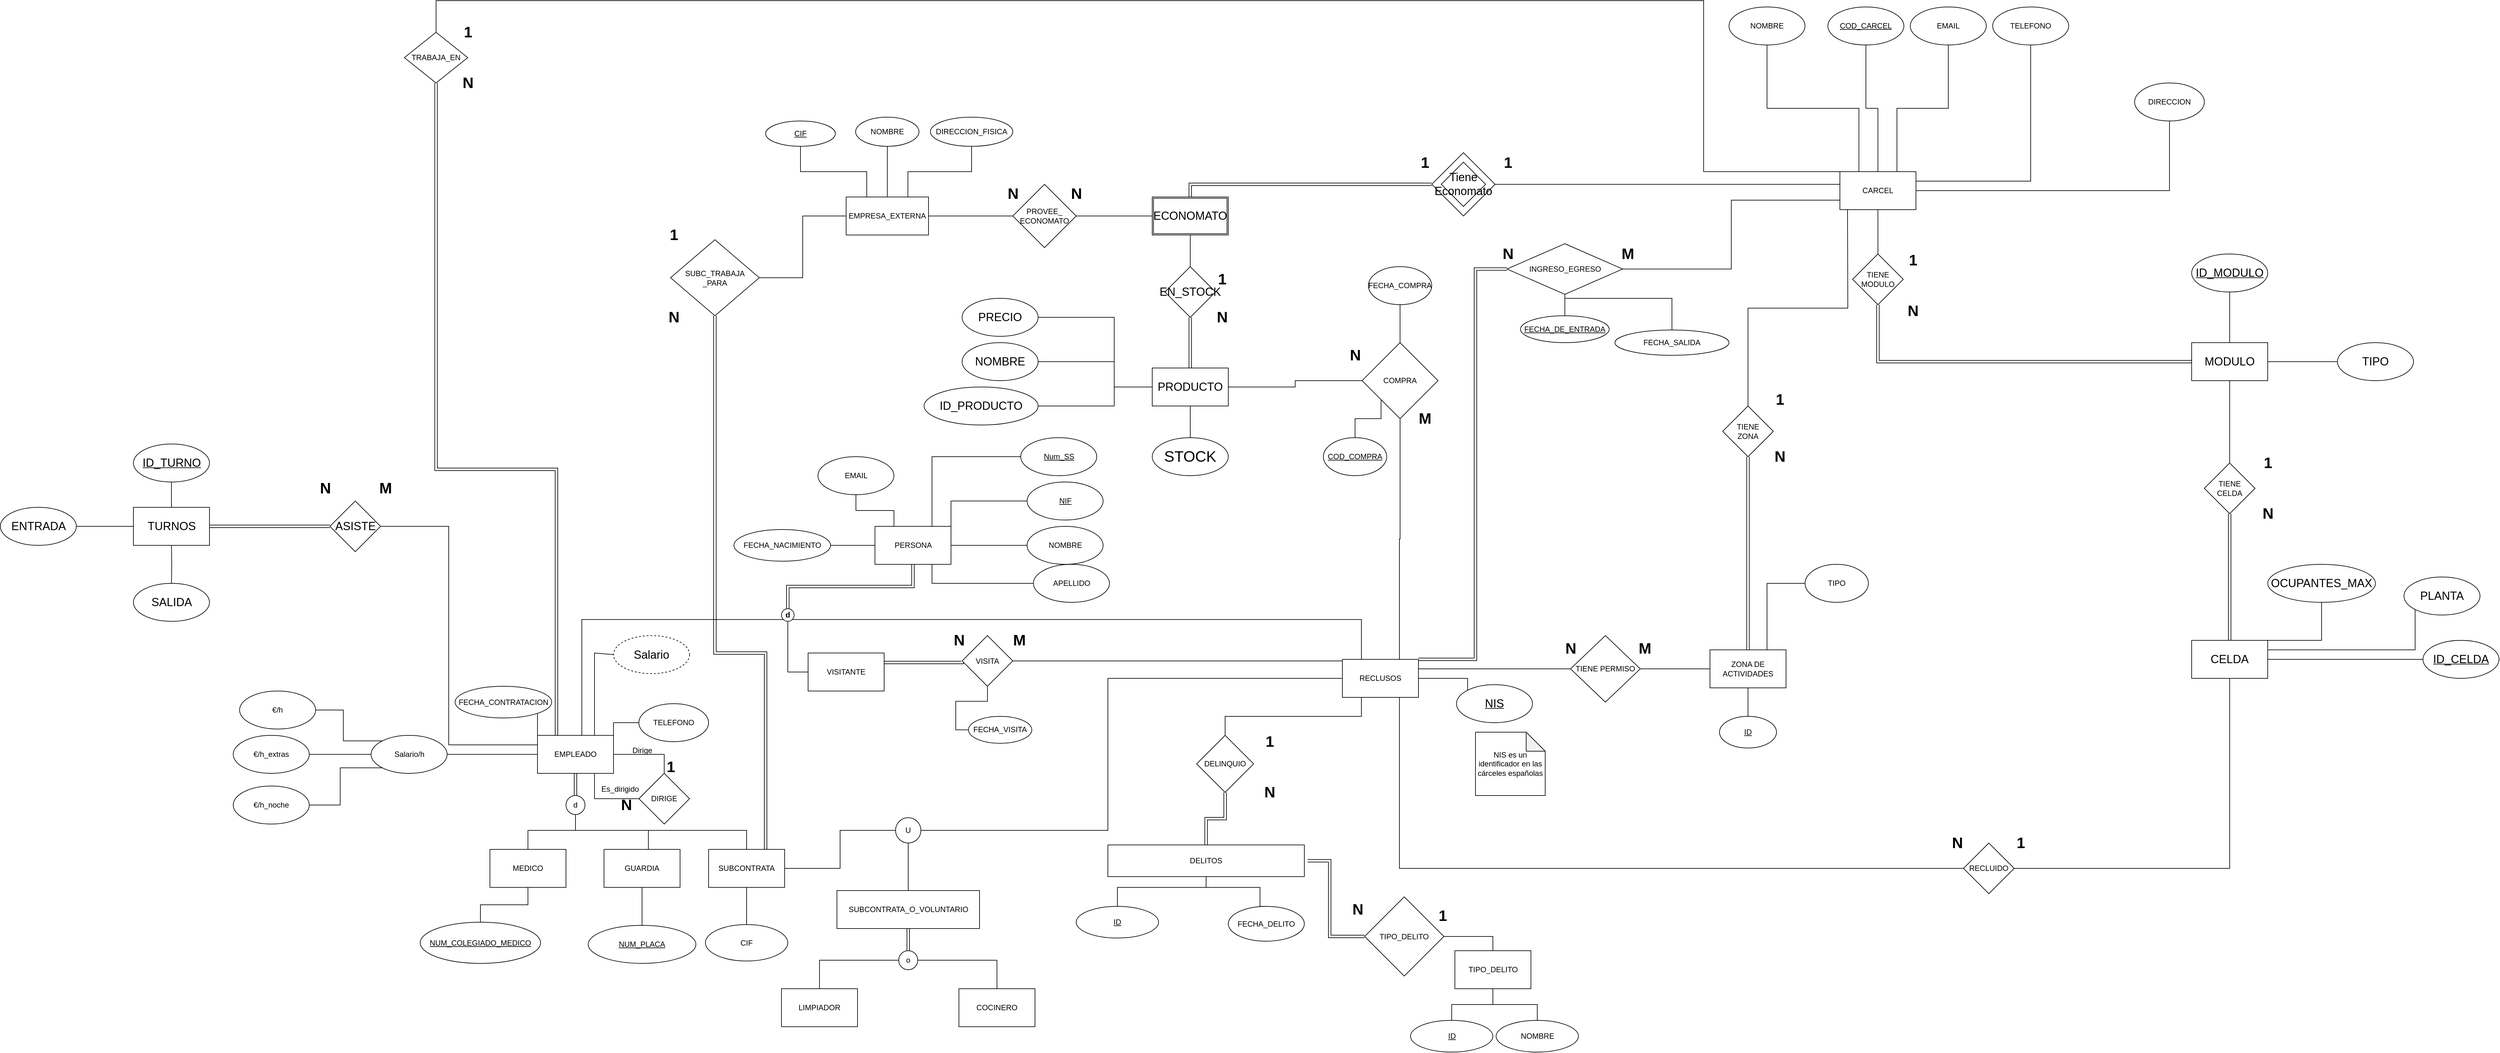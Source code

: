 <mxfile version="20.7.4" type="device"><diagram id="C5RBs43oDa-KdzZeNtuy" name="Page-1"><mxGraphModel dx="3259" dy="1556" grid="1" gridSize="10" guides="1" tooltips="1" connect="1" arrows="1" fold="1" page="1" pageScale="1" pageWidth="827" pageHeight="1169" math="0" shadow="0"><root><mxCell id="WIyWlLk6GJQsqaUBKTNV-0"/><mxCell id="WIyWlLk6GJQsqaUBKTNV-1" parent="WIyWlLk6GJQsqaUBKTNV-0"/><mxCell id="OzgMm6Zde0WBBwB78-hO-24" value="DELINQUIO" style="rhombus;whiteSpace=wrap;html=1;" parent="WIyWlLk6GJQsqaUBKTNV-1" vertex="1"><mxGeometry x="140" y="340" width="90" height="90" as="geometry"/></mxCell><mxCell id="OzgMm6Zde0WBBwB78-hO-53" value="TIPO_DELITO" style="rhombus;whiteSpace=wrap;html=1;" parent="WIyWlLk6GJQsqaUBKTNV-1" vertex="1"><mxGeometry x="405.11" y="595" width="125" height="125" as="geometry"/></mxCell><mxCell id="OzgMm6Zde0WBBwB78-hO-4" value="DELITOS" style="whiteSpace=wrap;html=1;" parent="WIyWlLk6GJQsqaUBKTNV-1" vertex="1"><mxGeometry y="513" width="310" height="50" as="geometry"/></mxCell><mxCell id="z4VB_ewiJuMk0Z62sK39-1" value="" style="rhombus;whiteSpace=wrap;html=1;" parent="WIyWlLk6GJQsqaUBKTNV-1" vertex="1"><mxGeometry x="511" y="-580" width="100" height="100" as="geometry"/></mxCell><mxCell id="nZhZhQw-TwDDFxZRIC-Q-12" value="" style="edgeStyle=orthogonalEdgeStyle;rounded=0;orthogonalLoop=1;jettySize=auto;html=1;endArrow=none;endFill=0;" parent="WIyWlLk6GJQsqaUBKTNV-1" source="nZhZhQw-TwDDFxZRIC-Q-10" target="nZhZhQw-TwDDFxZRIC-Q-11" edge="1"><mxGeometry relative="1" as="geometry"/></mxCell><mxCell id="nZhZhQw-TwDDFxZRIC-Q-14" style="edgeStyle=orthogonalEdgeStyle;rounded=0;orthogonalLoop=1;jettySize=auto;html=1;exitX=1;exitY=0.25;exitDx=0;exitDy=0;entryX=0.5;entryY=1;entryDx=0;entryDy=0;endArrow=none;endFill=0;" parent="WIyWlLk6GJQsqaUBKTNV-1" source="nZhZhQw-TwDDFxZRIC-Q-10" target="nZhZhQw-TwDDFxZRIC-Q-17" edge="1"><mxGeometry relative="1" as="geometry"/></mxCell><mxCell id="nZhZhQw-TwDDFxZRIC-Q-16" style="edgeStyle=orthogonalEdgeStyle;rounded=0;orthogonalLoop=1;jettySize=auto;html=1;exitX=0.25;exitY=0;exitDx=0;exitDy=0;endArrow=none;endFill=0;" parent="WIyWlLk6GJQsqaUBKTNV-1" source="nZhZhQw-TwDDFxZRIC-Q-10" target="nZhZhQw-TwDDFxZRIC-Q-15" edge="1"><mxGeometry relative="1" as="geometry"/></mxCell><mxCell id="nZhZhQw-TwDDFxZRIC-Q-18" style="edgeStyle=orthogonalEdgeStyle;rounded=0;orthogonalLoop=1;jettySize=auto;html=1;exitX=1;exitY=0.5;exitDx=0;exitDy=0;endArrow=none;endFill=0;entryX=0.5;entryY=1;entryDx=0;entryDy=0;" parent="WIyWlLk6GJQsqaUBKTNV-1" source="nZhZhQw-TwDDFxZRIC-Q-10" target="nZhZhQw-TwDDFxZRIC-Q-13" edge="1"><mxGeometry relative="1" as="geometry"><mxPoint x="1510.727" y="-360" as="targetPoint"/><Array as="points"><mxPoint x="1675" y="-520"/></Array></mxGeometry></mxCell><mxCell id="8FpTboGIXCuJdmvyg3Es-16" value="" style="edgeStyle=orthogonalEdgeStyle;rounded=0;orthogonalLoop=1;jettySize=auto;html=1;endArrow=none;endFill=0;" parent="WIyWlLk6GJQsqaUBKTNV-1" source="nZhZhQw-TwDDFxZRIC-Q-10" target="8FpTboGIXCuJdmvyg3Es-15" edge="1"><mxGeometry relative="1" as="geometry"/></mxCell><mxCell id="5Gf6_kw0BsBEPdDFh9oS-8" style="edgeStyle=orthogonalEdgeStyle;rounded=0;orthogonalLoop=1;jettySize=auto;html=1;exitX=0.75;exitY=0;exitDx=0;exitDy=0;entryX=0.5;entryY=1;entryDx=0;entryDy=0;endArrow=none;endFill=0;" parent="WIyWlLk6GJQsqaUBKTNV-1" source="nZhZhQw-TwDDFxZRIC-Q-10" target="nZhZhQw-TwDDFxZRIC-Q-34" edge="1"><mxGeometry relative="1" as="geometry"/></mxCell><mxCell id="OzgMm6Zde0WBBwB78-hO-21" style="edgeStyle=orthogonalEdgeStyle;rounded=0;orthogonalLoop=1;jettySize=auto;html=1;exitX=0;exitY=0.75;exitDx=0;exitDy=0;entryX=1;entryY=0.5;entryDx=0;entryDy=0;endArrow=none;endFill=0;" parent="WIyWlLk6GJQsqaUBKTNV-1" source="nZhZhQw-TwDDFxZRIC-Q-10" target="OzgMm6Zde0WBBwB78-hO-16" edge="1"><mxGeometry relative="1" as="geometry"/></mxCell><mxCell id="nZhZhQw-TwDDFxZRIC-Q-10" value="CARCEL" style="rounded=0;whiteSpace=wrap;html=1;" parent="WIyWlLk6GJQsqaUBKTNV-1" vertex="1"><mxGeometry x="1155" y="-550" width="120" height="60" as="geometry"/></mxCell><mxCell id="nZhZhQw-TwDDFxZRIC-Q-11" value="&lt;u&gt;COD_CARCEL&lt;/u&gt;" style="ellipse;whiteSpace=wrap;html=1;rounded=0;" parent="WIyWlLk6GJQsqaUBKTNV-1" vertex="1"><mxGeometry x="1136" y="-810" width="120" height="60" as="geometry"/></mxCell><mxCell id="nZhZhQw-TwDDFxZRIC-Q-13" value="DIRECCION" style="ellipse;whiteSpace=wrap;html=1;" parent="WIyWlLk6GJQsqaUBKTNV-1" vertex="1"><mxGeometry x="1620" y="-690" width="110" height="60" as="geometry"/></mxCell><mxCell id="nZhZhQw-TwDDFxZRIC-Q-15" value="NOMBRE" style="ellipse;whiteSpace=wrap;html=1;" parent="WIyWlLk6GJQsqaUBKTNV-1" vertex="1"><mxGeometry x="980" y="-810" width="120" height="60" as="geometry"/></mxCell><mxCell id="nZhZhQw-TwDDFxZRIC-Q-17" value="TELEFONO" style="ellipse;whiteSpace=wrap;html=1;" parent="WIyWlLk6GJQsqaUBKTNV-1" vertex="1"><mxGeometry x="1396" y="-810" width="120" height="60" as="geometry"/></mxCell><mxCell id="nZhZhQw-TwDDFxZRIC-Q-26" style="edgeStyle=orthogonalEdgeStyle;rounded=0;orthogonalLoop=1;jettySize=auto;html=1;exitX=1;exitY=0;exitDx=0;exitDy=0;entryX=0;entryY=0.5;entryDx=0;entryDy=0;endArrow=none;endFill=0;" parent="WIyWlLk6GJQsqaUBKTNV-1" source="nZhZhQw-TwDDFxZRIC-Q-21" target="nZhZhQw-TwDDFxZRIC-Q-25" edge="1"><mxGeometry relative="1" as="geometry"/></mxCell><mxCell id="nZhZhQw-TwDDFxZRIC-Q-80" style="edgeStyle=orthogonalEdgeStyle;rounded=0;orthogonalLoop=1;jettySize=auto;html=1;exitX=0.5;exitY=1;exitDx=0;exitDy=0;entryX=0.5;entryY=0;entryDx=0;entryDy=0;endArrow=none;endFill=0;shape=link;" parent="WIyWlLk6GJQsqaUBKTNV-1" source="nZhZhQw-TwDDFxZRIC-Q-21" target="nZhZhQw-TwDDFxZRIC-Q-75" edge="1"><mxGeometry relative="1" as="geometry"><mxPoint x="-307.5" y="130" as="targetPoint"/></mxGeometry></mxCell><mxCell id="nZhZhQw-TwDDFxZRIC-Q-138" style="edgeStyle=orthogonalEdgeStyle;rounded=0;orthogonalLoop=1;jettySize=auto;html=1;exitX=0.25;exitY=0;exitDx=0;exitDy=0;entryX=0.5;entryY=1;entryDx=0;entryDy=0;fontSize=18;endArrow=none;endFill=0;" parent="WIyWlLk6GJQsqaUBKTNV-1" source="nZhZhQw-TwDDFxZRIC-Q-21" target="nZhZhQw-TwDDFxZRIC-Q-37" edge="1"><mxGeometry relative="1" as="geometry"/></mxCell><mxCell id="nZhZhQw-TwDDFxZRIC-Q-140" style="edgeStyle=orthogonalEdgeStyle;rounded=0;orthogonalLoop=1;jettySize=auto;html=1;exitX=0.75;exitY=1;exitDx=0;exitDy=0;entryX=0;entryY=0.5;entryDx=0;entryDy=0;fontSize=18;endArrow=none;endFill=0;" parent="WIyWlLk6GJQsqaUBKTNV-1" source="nZhZhQw-TwDDFxZRIC-Q-21" target="nZhZhQw-TwDDFxZRIC-Q-29" edge="1"><mxGeometry relative="1" as="geometry"/></mxCell><mxCell id="nZhZhQw-TwDDFxZRIC-Q-141" style="edgeStyle=orthogonalEdgeStyle;rounded=0;orthogonalLoop=1;jettySize=auto;html=1;exitX=1;exitY=0.5;exitDx=0;exitDy=0;entryX=0;entryY=0.5;entryDx=0;entryDy=0;fontSize=18;endArrow=none;endFill=0;" parent="WIyWlLk6GJQsqaUBKTNV-1" source="nZhZhQw-TwDDFxZRIC-Q-21" target="nZhZhQw-TwDDFxZRIC-Q-27" edge="1"><mxGeometry relative="1" as="geometry"/></mxCell><mxCell id="nZhZhQw-TwDDFxZRIC-Q-142" style="edgeStyle=orthogonalEdgeStyle;rounded=0;orthogonalLoop=1;jettySize=auto;html=1;exitX=0.75;exitY=0;exitDx=0;exitDy=0;entryX=0;entryY=0.5;entryDx=0;entryDy=0;fontSize=18;endArrow=none;endFill=0;" parent="WIyWlLk6GJQsqaUBKTNV-1" source="nZhZhQw-TwDDFxZRIC-Q-21" target="nZhZhQw-TwDDFxZRIC-Q-46" edge="1"><mxGeometry relative="1" as="geometry"/></mxCell><mxCell id="7g7sCBVOJu5cQUzL_bKn-4" style="edgeStyle=orthogonalEdgeStyle;rounded=0;orthogonalLoop=1;jettySize=auto;html=1;exitX=0;exitY=0.5;exitDx=0;exitDy=0;entryX=1;entryY=0.5;entryDx=0;entryDy=0;endArrow=none;endFill=0;" parent="WIyWlLk6GJQsqaUBKTNV-1" source="nZhZhQw-TwDDFxZRIC-Q-21" target="KC7DplGyAYXe0p9m-VJh-7" edge="1"><mxGeometry relative="1" as="geometry"/></mxCell><mxCell id="nZhZhQw-TwDDFxZRIC-Q-21" value="PERSONA" style="whiteSpace=wrap;html=1;" parent="WIyWlLk6GJQsqaUBKTNV-1" vertex="1"><mxGeometry x="-367.5" y="10" width="120" height="60" as="geometry"/></mxCell><mxCell id="nZhZhQw-TwDDFxZRIC-Q-25" value="&lt;u&gt;NIF&lt;/u&gt;" style="ellipse;whiteSpace=wrap;html=1;" parent="WIyWlLk6GJQsqaUBKTNV-1" vertex="1"><mxGeometry x="-127.5" y="-60" width="120" height="60" as="geometry"/></mxCell><mxCell id="nZhZhQw-TwDDFxZRIC-Q-27" value="NOMBRE" style="ellipse;whiteSpace=wrap;html=1;" parent="WIyWlLk6GJQsqaUBKTNV-1" vertex="1"><mxGeometry x="-127.5" y="10" width="120" height="60" as="geometry"/></mxCell><mxCell id="nZhZhQw-TwDDFxZRIC-Q-29" value="APELLIDO" style="ellipse;whiteSpace=wrap;html=1;" parent="WIyWlLk6GJQsqaUBKTNV-1" vertex="1"><mxGeometry x="-117.5" y="70" width="120" height="60" as="geometry"/></mxCell><mxCell id="nZhZhQw-TwDDFxZRIC-Q-34" value="EMAIL" style="ellipse;whiteSpace=wrap;html=1;" parent="WIyWlLk6GJQsqaUBKTNV-1" vertex="1"><mxGeometry x="1266" y="-810" width="120" height="60" as="geometry"/></mxCell><mxCell id="nZhZhQw-TwDDFxZRIC-Q-37" value="EMAIL" style="ellipse;whiteSpace=wrap;html=1;" parent="WIyWlLk6GJQsqaUBKTNV-1" vertex="1"><mxGeometry x="-457.5" y="-100" width="120" height="60" as="geometry"/></mxCell><mxCell id="nZhZhQw-TwDDFxZRIC-Q-186" style="edgeStyle=orthogonalEdgeStyle;rounded=0;orthogonalLoop=1;jettySize=auto;html=1;exitX=1;exitY=0;exitDx=0;exitDy=0;entryX=0;entryY=0.5;entryDx=0;entryDy=0;fontSize=18;endArrow=none;endFill=0;" parent="WIyWlLk6GJQsqaUBKTNV-1" source="nZhZhQw-TwDDFxZRIC-Q-39" target="nZhZhQw-TwDDFxZRIC-Q-185" edge="1"><mxGeometry relative="1" as="geometry"/></mxCell><mxCell id="nZhZhQw-TwDDFxZRIC-Q-212" style="edgeStyle=none;rounded=0;orthogonalLoop=1;jettySize=auto;html=1;exitX=0;exitY=0.5;exitDx=0;exitDy=0;entryX=1;entryY=0.5;entryDx=0;entryDy=0;fontSize=18;endArrow=none;endFill=0;" parent="WIyWlLk6GJQsqaUBKTNV-1" source="nZhZhQw-TwDDFxZRIC-Q-39" target="nZhZhQw-TwDDFxZRIC-Q-87" edge="1"><mxGeometry relative="1" as="geometry"/></mxCell><mxCell id="nZhZhQw-TwDDFxZRIC-Q-219" style="edgeStyle=none;rounded=0;orthogonalLoop=1;jettySize=auto;html=1;exitX=0.75;exitY=0;exitDx=0;exitDy=0;entryX=0;entryY=0.5;entryDx=0;entryDy=0;fontSize=18;endArrow=none;endFill=0;" parent="WIyWlLk6GJQsqaUBKTNV-1" source="nZhZhQw-TwDDFxZRIC-Q-39" target="nZhZhQw-TwDDFxZRIC-Q-129" edge="1"><mxGeometry relative="1" as="geometry"><Array as="points"><mxPoint x="-810" y="210"/></Array></mxGeometry></mxCell><mxCell id="8FpTboGIXCuJdmvyg3Es-13" style="edgeStyle=orthogonalEdgeStyle;rounded=0;orthogonalLoop=1;jettySize=auto;html=1;exitX=0.75;exitY=1;exitDx=0;exitDy=0;endArrow=none;endFill=0;" parent="WIyWlLk6GJQsqaUBKTNV-1" source="nZhZhQw-TwDDFxZRIC-Q-39" target="8FpTboGIXCuJdmvyg3Es-12" edge="1"><mxGeometry relative="1" as="geometry"/></mxCell><mxCell id="8FpTboGIXCuJdmvyg3Es-14" style="edgeStyle=orthogonalEdgeStyle;rounded=0;orthogonalLoop=1;jettySize=auto;html=1;exitX=1;exitY=0.5;exitDx=0;exitDy=0;entryX=0.5;entryY=0;entryDx=0;entryDy=0;endArrow=none;endFill=0;" parent="WIyWlLk6GJQsqaUBKTNV-1" source="nZhZhQw-TwDDFxZRIC-Q-39" target="8FpTboGIXCuJdmvyg3Es-12" edge="1"><mxGeometry relative="1" as="geometry"/></mxCell><mxCell id="5Gf6_kw0BsBEPdDFh9oS-2" style="edgeStyle=orthogonalEdgeStyle;rounded=0;orthogonalLoop=1;jettySize=auto;html=1;endArrow=none;endFill=0;exitX=0.75;exitY=0;exitDx=0;exitDy=0;entryX=0.5;entryY=1;entryDx=0;entryDy=0;shape=link;" parent="WIyWlLk6GJQsqaUBKTNV-1" source="DOExXPseQrteSdoXAzja-3" target="K2k0CX4O3r7vPrFh7MwO-19" edge="1"><mxGeometry relative="1" as="geometry"><mxPoint x="-560" y="320" as="sourcePoint"/><mxPoint x="-630.0" y="-81.905" as="targetPoint"/><Array as="points"><mxPoint x="-540" y="210"/><mxPoint x="-620" y="210"/></Array></mxGeometry></mxCell><mxCell id="K2k0CX4O3r7vPrFh7MwO-30" style="edgeStyle=orthogonalEdgeStyle;rounded=0;orthogonalLoop=1;jettySize=auto;html=1;exitX=0;exitY=0.25;exitDx=0;exitDy=0;entryX=1;entryY=0.5;entryDx=0;entryDy=0;endArrow=none;endFill=0;" parent="WIyWlLk6GJQsqaUBKTNV-1" source="nZhZhQw-TwDDFxZRIC-Q-39" target="nZhZhQw-TwDDFxZRIC-Q-208" edge="1"><mxGeometry relative="1" as="geometry"><Array as="points"><mxPoint x="-1040" y="355"/><mxPoint x="-1040" y="10"/></Array></mxGeometry></mxCell><mxCell id="K2k0CX4O3r7vPrFh7MwO-31" style="edgeStyle=orthogonalEdgeStyle;rounded=0;orthogonalLoop=1;jettySize=auto;html=1;exitX=0.25;exitY=0;exitDx=0;exitDy=0;entryX=0.5;entryY=1;entryDx=0;entryDy=0;endArrow=none;endFill=0;shape=link;" parent="WIyWlLk6GJQsqaUBKTNV-1" source="nZhZhQw-TwDDFxZRIC-Q-39" target="K2k0CX4O3r7vPrFh7MwO-29" edge="1"><mxGeometry relative="1" as="geometry"><Array as="points"><mxPoint x="-870" y="-80"/><mxPoint x="-1060" y="-80"/></Array></mxGeometry></mxCell><mxCell id="nZhZhQw-TwDDFxZRIC-Q-39" value="EMPLEADO" style="whiteSpace=wrap;html=1;" parent="WIyWlLk6GJQsqaUBKTNV-1" vertex="1"><mxGeometry x="-900" y="340" width="120" height="60" as="geometry"/></mxCell><mxCell id="nZhZhQw-TwDDFxZRIC-Q-146" style="edgeStyle=orthogonalEdgeStyle;rounded=0;orthogonalLoop=1;jettySize=auto;html=1;exitX=1;exitY=0.5;exitDx=0;exitDy=0;entryX=0;entryY=0;entryDx=0;entryDy=0;fontSize=18;endArrow=none;endFill=0;" parent="WIyWlLk6GJQsqaUBKTNV-1" source="nZhZhQw-TwDDFxZRIC-Q-40" target="nZhZhQw-TwDDFxZRIC-Q-145" edge="1"><mxGeometry relative="1" as="geometry"><Array as="points"><mxPoint x="567" y="250"/></Array></mxGeometry></mxCell><mxCell id="BwwgE5QBUh3-6MuKjZ0O-3" style="edgeStyle=orthogonalEdgeStyle;rounded=0;orthogonalLoop=1;jettySize=auto;html=1;exitX=0.75;exitY=0;exitDx=0;exitDy=0;endArrow=none;endFill=0;" parent="WIyWlLk6GJQsqaUBKTNV-1" source="nZhZhQw-TwDDFxZRIC-Q-40" target="BwwgE5QBUh3-6MuKjZ0O-4" edge="1"><mxGeometry relative="1" as="geometry"><mxPoint x="460.111" y="-190" as="targetPoint"/></mxGeometry></mxCell><mxCell id="z4VB_ewiJuMk0Z62sK39-12" style="edgeStyle=orthogonalEdgeStyle;rounded=0;orthogonalLoop=1;jettySize=auto;html=1;exitX=0;exitY=0.5;exitDx=0;exitDy=0;entryX=1;entryY=0.5;entryDx=0;entryDy=0;endArrow=none;endFill=0;" parent="WIyWlLk6GJQsqaUBKTNV-1" source="nZhZhQw-TwDDFxZRIC-Q-40" target="z4VB_ewiJuMk0Z62sK39-8" edge="1"><mxGeometry relative="1" as="geometry"><Array as="points"><mxPoint y="250"/><mxPoint y="490"/></Array></mxGeometry></mxCell><mxCell id="z4VB_ewiJuMk0Z62sK39-24" style="edgeStyle=orthogonalEdgeStyle;rounded=0;orthogonalLoop=1;jettySize=auto;html=1;exitX=1;exitY=0.25;exitDx=0;exitDy=0;endArrow=none;endFill=0;" parent="WIyWlLk6GJQsqaUBKTNV-1" source="nZhZhQw-TwDDFxZRIC-Q-40" target="z4VB_ewiJuMk0Z62sK39-28" edge="1"><mxGeometry relative="1" as="geometry"><mxPoint x="720" y="235" as="targetPoint"/></mxGeometry></mxCell><mxCell id="qraamc6nUMJ5CnrImO1x-23" style="edgeStyle=orthogonalEdgeStyle;rounded=0;orthogonalLoop=1;jettySize=auto;html=1;exitX=0.25;exitY=0;exitDx=0;exitDy=0;entryX=1;entryY=1;entryDx=0;entryDy=0;endArrow=none;endFill=0;" parent="WIyWlLk6GJQsqaUBKTNV-1" source="nZhZhQw-TwDDFxZRIC-Q-40" target="nZhZhQw-TwDDFxZRIC-Q-75" edge="1"><mxGeometry relative="1" as="geometry"><Array as="points"><mxPoint x="400" y="157"/></Array></mxGeometry></mxCell><mxCell id="qraamc6nUMJ5CnrImO1x-30" style="edgeStyle=orthogonalEdgeStyle;rounded=0;orthogonalLoop=1;jettySize=auto;html=1;exitX=0;exitY=0;exitDx=0;exitDy=0;entryX=1;entryY=0.5;entryDx=0;entryDy=0;endArrow=none;endFill=0;" parent="WIyWlLk6GJQsqaUBKTNV-1" source="nZhZhQw-TwDDFxZRIC-Q-40" target="qraamc6nUMJ5CnrImO1x-28" edge="1"><mxGeometry relative="1" as="geometry"><Array as="points"><mxPoint x="370" y="223"/></Array></mxGeometry></mxCell><mxCell id="OzgMm6Zde0WBBwB78-hO-15" style="edgeStyle=orthogonalEdgeStyle;rounded=0;orthogonalLoop=1;jettySize=auto;html=1;exitX=1;exitY=0;exitDx=0;exitDy=0;endArrow=none;endFill=0;entryX=0;entryY=0.5;entryDx=0;entryDy=0;shape=link;" parent="WIyWlLk6GJQsqaUBKTNV-1" source="nZhZhQw-TwDDFxZRIC-Q-40" target="OzgMm6Zde0WBBwB78-hO-16" edge="1"><mxGeometry relative="1" as="geometry"><mxPoint x="120" y="320" as="targetPoint"/><Array as="points"><mxPoint x="580" y="220"/><mxPoint x="580" y="-396"/></Array></mxGeometry></mxCell><mxCell id="OzgMm6Zde0WBBwB78-hO-25" style="edgeStyle=orthogonalEdgeStyle;rounded=0;orthogonalLoop=1;jettySize=auto;html=1;exitX=0.25;exitY=1;exitDx=0;exitDy=0;entryX=0.5;entryY=0;entryDx=0;entryDy=0;endArrow=none;endFill=0;" parent="WIyWlLk6GJQsqaUBKTNV-1" source="nZhZhQw-TwDDFxZRIC-Q-40" target="OzgMm6Zde0WBBwB78-hO-24" edge="1"><mxGeometry relative="1" as="geometry"/></mxCell><mxCell id="nZhZhQw-TwDDFxZRIC-Q-40" value="RECLUSOS" style="whiteSpace=wrap;html=1;" parent="WIyWlLk6GJQsqaUBKTNV-1" vertex="1"><mxGeometry x="370" y="220" width="120" height="60" as="geometry"/></mxCell><mxCell id="nZhZhQw-TwDDFxZRIC-Q-46" value="&lt;u&gt;Num_SS&lt;/u&gt;" style="ellipse;whiteSpace=wrap;html=1;" parent="WIyWlLk6GJQsqaUBKTNV-1" vertex="1"><mxGeometry x="-137.5" y="-130" width="120" height="60" as="geometry"/></mxCell><mxCell id="nZhZhQw-TwDDFxZRIC-Q-81" style="edgeStyle=orthogonalEdgeStyle;rounded=0;orthogonalLoop=1;jettySize=auto;html=1;exitX=0;exitY=1;exitDx=0;exitDy=0;endArrow=none;endFill=0;" parent="WIyWlLk6GJQsqaUBKTNV-1" source="nZhZhQw-TwDDFxZRIC-Q-75" edge="1"><mxGeometry relative="1" as="geometry"><mxPoint x="-830" y="340" as="targetPoint"/><Array as="points"><mxPoint x="-830" y="157"/></Array></mxGeometry></mxCell><mxCell id="qraamc6nUMJ5CnrImO1x-25" style="edgeStyle=orthogonalEdgeStyle;rounded=0;orthogonalLoop=1;jettySize=auto;html=1;exitX=0.5;exitY=1;exitDx=0;exitDy=0;entryX=0;entryY=0.5;entryDx=0;entryDy=0;endArrow=none;endFill=0;" parent="WIyWlLk6GJQsqaUBKTNV-1" source="nZhZhQw-TwDDFxZRIC-Q-75" target="qraamc6nUMJ5CnrImO1x-24" edge="1"><mxGeometry relative="1" as="geometry"><Array as="points"><mxPoint x="-505" y="240"/></Array></mxGeometry></mxCell><mxCell id="nZhZhQw-TwDDFxZRIC-Q-75" value="&lt;b&gt;d&lt;/b&gt;" style="ellipse;whiteSpace=wrap;html=1;aspect=fixed;" parent="WIyWlLk6GJQsqaUBKTNV-1" vertex="1"><mxGeometry x="-515" y="140" width="20" height="20" as="geometry"/></mxCell><mxCell id="nZhZhQw-TwDDFxZRIC-Q-93" style="edgeStyle=orthogonalEdgeStyle;rounded=0;orthogonalLoop=1;jettySize=auto;html=1;exitX=0;exitY=1;exitDx=0;exitDy=0;entryX=1;entryY=0.5;entryDx=0;entryDy=0;endArrow=none;endFill=0;" parent="WIyWlLk6GJQsqaUBKTNV-1" source="nZhZhQw-TwDDFxZRIC-Q-87" target="nZhZhQw-TwDDFxZRIC-Q-90" edge="1"><mxGeometry relative="1" as="geometry"><mxPoint x="-1109.497" y="394.749" as="sourcePoint"/></mxGeometry></mxCell><mxCell id="nZhZhQw-TwDDFxZRIC-Q-91" style="edgeStyle=orthogonalEdgeStyle;rounded=0;orthogonalLoop=1;jettySize=auto;html=1;exitX=0;exitY=0;exitDx=0;exitDy=0;entryX=1;entryY=0.5;entryDx=0;entryDy=0;endArrow=none;endFill=0;" parent="WIyWlLk6GJQsqaUBKTNV-1" source="nZhZhQw-TwDDFxZRIC-Q-87" target="nZhZhQw-TwDDFxZRIC-Q-88" edge="1"><mxGeometry relative="1" as="geometry"/></mxCell><mxCell id="nZhZhQw-TwDDFxZRIC-Q-92" style="edgeStyle=orthogonalEdgeStyle;rounded=0;orthogonalLoop=1;jettySize=auto;html=1;exitX=0;exitY=0.5;exitDx=0;exitDy=0;endArrow=none;endFill=0;" parent="WIyWlLk6GJQsqaUBKTNV-1" source="nZhZhQw-TwDDFxZRIC-Q-87" target="nZhZhQw-TwDDFxZRIC-Q-89" edge="1"><mxGeometry relative="1" as="geometry"/></mxCell><mxCell id="nZhZhQw-TwDDFxZRIC-Q-87" value="Salario/h" style="ellipse;whiteSpace=wrap;html=1;" parent="WIyWlLk6GJQsqaUBKTNV-1" vertex="1"><mxGeometry x="-1162.5" y="340" width="120" height="60" as="geometry"/></mxCell><mxCell id="nZhZhQw-TwDDFxZRIC-Q-88" value="€/h" style="ellipse;whiteSpace=wrap;html=1;" parent="WIyWlLk6GJQsqaUBKTNV-1" vertex="1"><mxGeometry x="-1370" y="270" width="120" height="60" as="geometry"/></mxCell><mxCell id="nZhZhQw-TwDDFxZRIC-Q-89" value="€/h_extras" style="ellipse;whiteSpace=wrap;html=1;" parent="WIyWlLk6GJQsqaUBKTNV-1" vertex="1"><mxGeometry x="-1380" y="340" width="120" height="60" as="geometry"/></mxCell><mxCell id="nZhZhQw-TwDDFxZRIC-Q-90" value="€/h_noche" style="ellipse;whiteSpace=wrap;html=1;" parent="WIyWlLk6GJQsqaUBKTNV-1" vertex="1"><mxGeometry x="-1380" y="420" width="120" height="60" as="geometry"/></mxCell><mxCell id="nZhZhQw-TwDDFxZRIC-Q-129" value="Salario" style="ellipse;whiteSpace=wrap;html=1;fontSize=18;dashed=1;" parent="WIyWlLk6GJQsqaUBKTNV-1" vertex="1"><mxGeometry x="-780" y="182.5" width="120" height="60" as="geometry"/></mxCell><mxCell id="nZhZhQw-TwDDFxZRIC-Q-145" value="&lt;u&gt;NIS&lt;/u&gt;" style="ellipse;whiteSpace=wrap;html=1;fontSize=18;" parent="WIyWlLk6GJQsqaUBKTNV-1" vertex="1"><mxGeometry x="550" y="260" width="120" height="60" as="geometry"/></mxCell><mxCell id="nZhZhQw-TwDDFxZRIC-Q-153" style="edgeStyle=orthogonalEdgeStyle;rounded=0;orthogonalLoop=1;jettySize=auto;html=1;exitX=1;exitY=0;exitDx=0;exitDy=0;fontSize=18;endArrow=none;endFill=0;entryX=0.5;entryY=1;entryDx=0;entryDy=0;" parent="WIyWlLk6GJQsqaUBKTNV-1" source="nZhZhQw-TwDDFxZRIC-Q-151" target="nZhZhQw-TwDDFxZRIC-Q-154" edge="1"><mxGeometry relative="1" as="geometry"><mxPoint x="1805" y="150" as="targetPoint"/><Array as="points"><mxPoint x="1915" y="190"/></Array></mxGeometry></mxCell><mxCell id="nZhZhQw-TwDDFxZRIC-Q-156" style="edgeStyle=orthogonalEdgeStyle;rounded=0;orthogonalLoop=1;jettySize=auto;html=1;exitX=1;exitY=0.5;exitDx=0;exitDy=0;entryX=0;entryY=0.5;entryDx=0;entryDy=0;fontSize=18;endArrow=none;endFill=0;" parent="WIyWlLk6GJQsqaUBKTNV-1" source="nZhZhQw-TwDDFxZRIC-Q-151" target="nZhZhQw-TwDDFxZRIC-Q-155" edge="1"><mxGeometry relative="1" as="geometry"/></mxCell><mxCell id="nZhZhQw-TwDDFxZRIC-Q-158" style="edgeStyle=orthogonalEdgeStyle;rounded=0;orthogonalLoop=1;jettySize=auto;html=1;exitX=1;exitY=0.25;exitDx=0;exitDy=0;entryX=0;entryY=1;entryDx=0;entryDy=0;fontSize=18;endArrow=none;endFill=0;" parent="WIyWlLk6GJQsqaUBKTNV-1" source="nZhZhQw-TwDDFxZRIC-Q-151" target="nZhZhQw-TwDDFxZRIC-Q-157" edge="1"><mxGeometry relative="1" as="geometry"/></mxCell><mxCell id="8FpTboGIXCuJdmvyg3Es-21" style="edgeStyle=orthogonalEdgeStyle;rounded=0;orthogonalLoop=1;jettySize=auto;html=1;exitX=0.5;exitY=1;exitDx=0;exitDy=0;endArrow=none;endFill=0;entryX=1;entryY=0.5;entryDx=0;entryDy=0;" parent="WIyWlLk6GJQsqaUBKTNV-1" source="nZhZhQw-TwDDFxZRIC-Q-151" target="8FpTboGIXCuJdmvyg3Es-22" edge="1"><mxGeometry relative="1" as="geometry"><mxPoint x="386.8" y="610" as="targetPoint"/><Array as="points"><mxPoint x="1770" y="550"/></Array></mxGeometry></mxCell><mxCell id="nZhZhQw-TwDDFxZRIC-Q-151" value="CELDA" style="whiteSpace=wrap;html=1;fontSize=18;" parent="WIyWlLk6GJQsqaUBKTNV-1" vertex="1"><mxGeometry x="1710" y="190" width="120" height="60" as="geometry"/></mxCell><mxCell id="nZhZhQw-TwDDFxZRIC-Q-154" value="OCUPANTES_MAX" style="ellipse;whiteSpace=wrap;html=1;fontSize=18;" parent="WIyWlLk6GJQsqaUBKTNV-1" vertex="1"><mxGeometry x="1830" y="70" width="170" height="60" as="geometry"/></mxCell><mxCell id="nZhZhQw-TwDDFxZRIC-Q-155" value="&lt;u&gt;ID_CELDA&lt;/u&gt;" style="ellipse;whiteSpace=wrap;html=1;fontSize=18;" parent="WIyWlLk6GJQsqaUBKTNV-1" vertex="1"><mxGeometry x="2075" y="190" width="120" height="60" as="geometry"/></mxCell><mxCell id="nZhZhQw-TwDDFxZRIC-Q-157" value="PLANTA" style="ellipse;whiteSpace=wrap;html=1;fontSize=18;" parent="WIyWlLk6GJQsqaUBKTNV-1" vertex="1"><mxGeometry x="2045" y="90" width="120" height="60" as="geometry"/></mxCell><mxCell id="nZhZhQw-TwDDFxZRIC-Q-166" style="edgeStyle=orthogonalEdgeStyle;rounded=0;orthogonalLoop=1;jettySize=auto;html=1;exitX=0.5;exitY=0;exitDx=0;exitDy=0;entryX=0.5;entryY=1;entryDx=0;entryDy=0;fontSize=18;endArrow=none;endFill=0;" parent="WIyWlLk6GJQsqaUBKTNV-1" source="nZhZhQw-TwDDFxZRIC-Q-161" target="nZhZhQw-TwDDFxZRIC-Q-165" edge="1"><mxGeometry relative="1" as="geometry"/></mxCell><mxCell id="8FpTboGIXCuJdmvyg3Es-18" style="edgeStyle=orthogonalEdgeStyle;rounded=0;orthogonalLoop=1;jettySize=auto;html=1;exitX=0.5;exitY=1;exitDx=0;exitDy=0;endArrow=none;endFill=0;entryX=0.5;entryY=0;entryDx=0;entryDy=0;" parent="WIyWlLk6GJQsqaUBKTNV-1" source="nZhZhQw-TwDDFxZRIC-Q-161" target="8FpTboGIXCuJdmvyg3Es-19" edge="1"><mxGeometry relative="1" as="geometry"><mxPoint x="1770.667" y="-50" as="targetPoint"/></mxGeometry></mxCell><mxCell id="nZhZhQw-TwDDFxZRIC-Q-161" value="MODULO" style="whiteSpace=wrap;html=1;fontSize=18;" parent="WIyWlLk6GJQsqaUBKTNV-1" vertex="1"><mxGeometry x="1710" y="-280" width="120" height="60" as="geometry"/></mxCell><mxCell id="nZhZhQw-TwDDFxZRIC-Q-165" value="&lt;u&gt;ID_MODULO&lt;/u&gt;" style="ellipse;whiteSpace=wrap;html=1;fontSize=18;" parent="WIyWlLk6GJQsqaUBKTNV-1" vertex="1"><mxGeometry x="1710" y="-420" width="120" height="60" as="geometry"/></mxCell><mxCell id="nZhZhQw-TwDDFxZRIC-Q-185" value="TELEFONO" style="ellipse;whiteSpace=wrap;html=1;" parent="WIyWlLk6GJQsqaUBKTNV-1" vertex="1"><mxGeometry x="-740" y="290" width="110" height="60" as="geometry"/></mxCell><mxCell id="nZhZhQw-TwDDFxZRIC-Q-198" style="edgeStyle=orthogonalEdgeStyle;rounded=0;orthogonalLoop=1;jettySize=auto;html=1;exitX=0.5;exitY=1;exitDx=0;exitDy=0;entryX=0.5;entryY=0;entryDx=0;entryDy=0;fontSize=18;endArrow=none;endFill=0;" parent="WIyWlLk6GJQsqaUBKTNV-1" target="nZhZhQw-TwDDFxZRIC-Q-197" edge="1"><mxGeometry relative="1" as="geometry"><mxPoint x="-1477.5" y="40" as="sourcePoint"/></mxGeometry></mxCell><mxCell id="nZhZhQw-TwDDFxZRIC-Q-195" value="ENTRADA" style="ellipse;whiteSpace=wrap;html=1;fontSize=18;" parent="WIyWlLk6GJQsqaUBKTNV-1" vertex="1"><mxGeometry x="-1747.5" y="-20" width="120" height="60" as="geometry"/></mxCell><mxCell id="nZhZhQw-TwDDFxZRIC-Q-197" value="SALIDA" style="ellipse;whiteSpace=wrap;html=1;fontSize=18;" parent="WIyWlLk6GJQsqaUBKTNV-1" vertex="1"><mxGeometry x="-1537.5" y="100" width="120" height="60" as="geometry"/></mxCell><mxCell id="nZhZhQw-TwDDFxZRIC-Q-205" style="edgeStyle=orthogonalEdgeStyle;rounded=0;orthogonalLoop=1;jettySize=auto;html=1;exitX=0.5;exitY=0;exitDx=0;exitDy=0;entryX=0.5;entryY=1;entryDx=0;entryDy=0;fontSize=18;endArrow=none;endFill=0;" parent="WIyWlLk6GJQsqaUBKTNV-1" source="nZhZhQw-TwDDFxZRIC-Q-203" target="nZhZhQw-TwDDFxZRIC-Q-204" edge="1"><mxGeometry relative="1" as="geometry"/></mxCell><mxCell id="nZhZhQw-TwDDFxZRIC-Q-206" style="edgeStyle=orthogonalEdgeStyle;rounded=0;orthogonalLoop=1;jettySize=auto;html=1;exitX=0;exitY=0.5;exitDx=0;exitDy=0;entryX=1;entryY=0.5;entryDx=0;entryDy=0;fontSize=18;endArrow=none;endFill=0;" parent="WIyWlLk6GJQsqaUBKTNV-1" source="nZhZhQw-TwDDFxZRIC-Q-203" target="nZhZhQw-TwDDFxZRIC-Q-195" edge="1"><mxGeometry relative="1" as="geometry"/></mxCell><mxCell id="nZhZhQw-TwDDFxZRIC-Q-203" value="TURNOS" style="whiteSpace=wrap;html=1;fontSize=18;" parent="WIyWlLk6GJQsqaUBKTNV-1" vertex="1"><mxGeometry x="-1537.5" y="-20" width="120" height="60" as="geometry"/></mxCell><mxCell id="nZhZhQw-TwDDFxZRIC-Q-204" value="&lt;u&gt;ID_TURNO&lt;/u&gt;" style="ellipse;whiteSpace=wrap;html=1;fontSize=18;" parent="WIyWlLk6GJQsqaUBKTNV-1" vertex="1"><mxGeometry x="-1537.5" y="-120" width="120" height="60" as="geometry"/></mxCell><mxCell id="nZhZhQw-TwDDFxZRIC-Q-208" value="ASISTE" style="rhombus;whiteSpace=wrap;html=1;fontSize=18;" parent="WIyWlLk6GJQsqaUBKTNV-1" vertex="1"><mxGeometry x="-1227.5" y="-30" width="80" height="80" as="geometry"/></mxCell><mxCell id="nZhZhQw-TwDDFxZRIC-Q-248" value="" style="edgeStyle=orthogonalEdgeStyle;rounded=0;orthogonalLoop=1;jettySize=auto;html=1;fontSize=18;endArrow=none;endFill=0;" parent="WIyWlLk6GJQsqaUBKTNV-1" source="nZhZhQw-TwDDFxZRIC-Q-225" target="nZhZhQw-TwDDFxZRIC-Q-247" edge="1"><mxGeometry relative="1" as="geometry"/></mxCell><mxCell id="nZhZhQw-TwDDFxZRIC-Q-225" value="ECONOMATO" style="shape=ext;double=1;rounded=0;whiteSpace=wrap;html=1;fontSize=18;perimeterSpacing=0;" parent="WIyWlLk6GJQsqaUBKTNV-1" vertex="1"><mxGeometry x="70" y="-510" width="120" height="60" as="geometry"/></mxCell><mxCell id="nZhZhQw-TwDDFxZRIC-Q-226" style="edgeStyle=none;rounded=0;orthogonalLoop=1;jettySize=auto;html=1;exitX=0.5;exitY=0;exitDx=0;exitDy=0;fontSize=18;endArrow=none;endFill=0;" parent="WIyWlLk6GJQsqaUBKTNV-1" source="nZhZhQw-TwDDFxZRIC-Q-225" target="nZhZhQw-TwDDFxZRIC-Q-225" edge="1"><mxGeometry relative="1" as="geometry"/></mxCell><mxCell id="nZhZhQw-TwDDFxZRIC-Q-231" style="edgeStyle=none;rounded=0;orthogonalLoop=1;jettySize=auto;html=1;exitX=1;exitY=1;exitDx=0;exitDy=0;fontSize=18;endArrow=none;endFill=0;" parent="WIyWlLk6GJQsqaUBKTNV-1" edge="1"><mxGeometry relative="1" as="geometry"><mxPoint x="37.5" y="-512.5" as="sourcePoint"/><mxPoint x="37.5" y="-512.5" as="targetPoint"/></mxGeometry></mxCell><mxCell id="nZhZhQw-TwDDFxZRIC-Q-242" style="edgeStyle=orthogonalEdgeStyle;rounded=0;orthogonalLoop=1;jettySize=auto;html=1;exitX=0;exitY=0.5;exitDx=0;exitDy=0;fontSize=18;endArrow=none;endFill=0;entryX=1;entryY=0.5;entryDx=0;entryDy=0;" parent="WIyWlLk6GJQsqaUBKTNV-1" source="nZhZhQw-TwDDFxZRIC-Q-240" target="nZhZhQw-TwDDFxZRIC-Q-241" edge="1"><mxGeometry relative="1" as="geometry"><mxPoint x="10" y="-80" as="targetPoint"/><Array as="points"><mxPoint x="10" y="-210"/><mxPoint x="10" y="-180"/></Array></mxGeometry></mxCell><mxCell id="nZhZhQw-TwDDFxZRIC-Q-244" style="edgeStyle=orthogonalEdgeStyle;rounded=0;orthogonalLoop=1;jettySize=auto;html=1;exitX=0;exitY=0.5;exitDx=0;exitDy=0;fontSize=18;endArrow=none;endFill=0;" parent="WIyWlLk6GJQsqaUBKTNV-1" source="nZhZhQw-TwDDFxZRIC-Q-240" target="nZhZhQw-TwDDFxZRIC-Q-243" edge="1"><mxGeometry relative="1" as="geometry"><Array as="points"><mxPoint x="10" y="-210"/><mxPoint x="10" y="-250"/></Array></mxGeometry></mxCell><mxCell id="nZhZhQw-TwDDFxZRIC-Q-249" style="edgeStyle=orthogonalEdgeStyle;rounded=0;orthogonalLoop=1;jettySize=auto;html=1;exitX=0.5;exitY=0;exitDx=0;exitDy=0;entryX=0.5;entryY=1;entryDx=0;entryDy=0;fontSize=18;endArrow=none;endFill=0;shape=link;" parent="WIyWlLk6GJQsqaUBKTNV-1" source="nZhZhQw-TwDDFxZRIC-Q-240" target="nZhZhQw-TwDDFxZRIC-Q-247" edge="1"><mxGeometry relative="1" as="geometry"/></mxCell><mxCell id="qraamc6nUMJ5CnrImO1x-50" style="edgeStyle=orthogonalEdgeStyle;rounded=0;orthogonalLoop=1;jettySize=auto;html=1;exitX=0.5;exitY=1;exitDx=0;exitDy=0;entryX=0.5;entryY=0;entryDx=0;entryDy=0;fontSize=24;endArrow=none;endFill=0;" parent="WIyWlLk6GJQsqaUBKTNV-1" source="nZhZhQw-TwDDFxZRIC-Q-240" target="qraamc6nUMJ5CnrImO1x-49" edge="1"><mxGeometry relative="1" as="geometry"/></mxCell><mxCell id="nZhZhQw-TwDDFxZRIC-Q-240" value="PRODUCTO" style="whiteSpace=wrap;html=1;fontSize=18;" parent="WIyWlLk6GJQsqaUBKTNV-1" vertex="1"><mxGeometry x="70" y="-240" width="120" height="60" as="geometry"/></mxCell><mxCell id="nZhZhQw-TwDDFxZRIC-Q-241" value="ID_PRODUCTO" style="ellipse;whiteSpace=wrap;html=1;fontSize=18;" parent="WIyWlLk6GJQsqaUBKTNV-1" vertex="1"><mxGeometry x="-290" y="-210" width="180" height="60" as="geometry"/></mxCell><mxCell id="nZhZhQw-TwDDFxZRIC-Q-243" value="NOMBRE" style="ellipse;whiteSpace=wrap;html=1;fontSize=18;" parent="WIyWlLk6GJQsqaUBKTNV-1" vertex="1"><mxGeometry x="-230" y="-280" width="120" height="60" as="geometry"/></mxCell><mxCell id="nZhZhQw-TwDDFxZRIC-Q-245" value="PRECIO" style="ellipse;whiteSpace=wrap;html=1;fontSize=18;" parent="WIyWlLk6GJQsqaUBKTNV-1" vertex="1"><mxGeometry x="-230" y="-350" width="120" height="60" as="geometry"/></mxCell><mxCell id="nZhZhQw-TwDDFxZRIC-Q-247" value="EN_STOCK" style="rhombus;whiteSpace=wrap;html=1;fontSize=18;rounded=0;" parent="WIyWlLk6GJQsqaUBKTNV-1" vertex="1"><mxGeometry x="90" y="-400" width="80" height="80" as="geometry"/></mxCell><mxCell id="BwwgE5QBUh3-6MuKjZ0O-1" style="edgeStyle=orthogonalEdgeStyle;rounded=0;orthogonalLoop=1;jettySize=auto;html=1;entryX=0.5;entryY=0;entryDx=0;entryDy=0;endArrow=none;endFill=0;shape=link;exitX=0;exitY=0.5;exitDx=0;exitDy=0;" parent="WIyWlLk6GJQsqaUBKTNV-1" source="z4VB_ewiJuMk0Z62sK39-1" target="nZhZhQw-TwDDFxZRIC-Q-225" edge="1"><mxGeometry relative="1" as="geometry"><mxPoint x="-190" y="-545" as="sourcePoint"/></mxGeometry></mxCell><mxCell id="nZhZhQw-TwDDFxZRIC-Q-232" value="Tiene Economato" style="rhombus;whiteSpace=wrap;html=1;fontSize=18;" parent="WIyWlLk6GJQsqaUBKTNV-1" vertex="1"><mxGeometry x="526" y="-565" width="70" height="70" as="geometry"/></mxCell><mxCell id="BwwgE5QBUh3-6MuKjZ0O-0" value="" style="edgeStyle=orthogonalEdgeStyle;rounded=0;orthogonalLoop=1;jettySize=auto;html=1;exitX=0;exitY=0.25;exitDx=0;exitDy=0;fontSize=18;endArrow=none;endFill=0;entryX=1;entryY=0.5;entryDx=0;entryDy=0;" parent="WIyWlLk6GJQsqaUBKTNV-1" source="nZhZhQw-TwDDFxZRIC-Q-10" target="z4VB_ewiJuMk0Z62sK39-1" edge="1"><mxGeometry relative="1" as="geometry"><Array as="points"><mxPoint x="1155" y="-530"/></Array><mxPoint x="-765" y="-530" as="sourcePoint"/><mxPoint x="-290" y="-545" as="targetPoint"/></mxGeometry></mxCell><mxCell id="BwwgE5QBUh3-6MuKjZ0O-2" value="" style="endArrow=none;html=1;rounded=0;exitX=1;exitY=0.5;exitDx=0;exitDy=0;entryX=0;entryY=0.5;entryDx=0;entryDy=0;" parent="WIyWlLk6GJQsqaUBKTNV-1" source="nZhZhQw-TwDDFxZRIC-Q-245" target="nZhZhQw-TwDDFxZRIC-Q-240" edge="1"><mxGeometry width="50" height="50" relative="1" as="geometry"><mxPoint x="-60" y="-270" as="sourcePoint"/><mxPoint x="-10" y="-320" as="targetPoint"/><Array as="points"><mxPoint x="10" y="-320"/><mxPoint x="10" y="-210"/></Array></mxGeometry></mxCell><mxCell id="BwwgE5QBUh3-6MuKjZ0O-5" style="edgeStyle=orthogonalEdgeStyle;rounded=0;orthogonalLoop=1;jettySize=auto;html=1;exitX=1;exitY=0.25;exitDx=0;exitDy=0;entryX=1;entryY=0.5;entryDx=0;entryDy=0;endArrow=none;endFill=0;startArrow=none;" parent="WIyWlLk6GJQsqaUBKTNV-1" source="nZhZhQw-TwDDFxZRIC-Q-240" target="nZhZhQw-TwDDFxZRIC-Q-240" edge="1"><mxGeometry relative="1" as="geometry"><mxPoint x="160.0" y="-225" as="sourcePoint"/></mxGeometry></mxCell><mxCell id="BwwgE5QBUh3-6MuKjZ0O-7" style="edgeStyle=orthogonalEdgeStyle;rounded=0;orthogonalLoop=1;jettySize=auto;html=1;exitX=0.5;exitY=0;exitDx=0;exitDy=0;entryX=0.5;entryY=1;entryDx=0;entryDy=0;endArrow=none;endFill=0;" parent="WIyWlLk6GJQsqaUBKTNV-1" source="BwwgE5QBUh3-6MuKjZ0O-4" target="BwwgE5QBUh3-6MuKjZ0O-6" edge="1"><mxGeometry relative="1" as="geometry"/></mxCell><mxCell id="7g7sCBVOJu5cQUzL_bKn-1" style="edgeStyle=orthogonalEdgeStyle;rounded=0;orthogonalLoop=1;jettySize=auto;html=1;exitX=0;exitY=1;exitDx=0;exitDy=0;entryX=0.5;entryY=0;entryDx=0;entryDy=0;endArrow=none;endFill=0;" parent="WIyWlLk6GJQsqaUBKTNV-1" source="BwwgE5QBUh3-6MuKjZ0O-4" target="7g7sCBVOJu5cQUzL_bKn-0" edge="1"><mxGeometry relative="1" as="geometry"><Array as="points"><mxPoint x="431" y="-160"/><mxPoint x="390" y="-160"/></Array></mxGeometry></mxCell><mxCell id="BwwgE5QBUh3-6MuKjZ0O-4" value="COMPRA" style="rhombus;whiteSpace=wrap;html=1;" parent="WIyWlLk6GJQsqaUBKTNV-1" vertex="1"><mxGeometry x="401.06" y="-280" width="119.89" height="120" as="geometry"/></mxCell><mxCell id="BwwgE5QBUh3-6MuKjZ0O-6" value="FECHA_COMPRA" style="ellipse;whiteSpace=wrap;html=1;" parent="WIyWlLk6GJQsqaUBKTNV-1" vertex="1"><mxGeometry x="411" y="-400" width="100" height="60" as="geometry"/></mxCell><mxCell id="BwwgE5QBUh3-6MuKjZ0O-8" value="NIS es un identificador en las cárceles españolas" style="shape=note;whiteSpace=wrap;html=1;backgroundOutline=1;darkOpacity=0.05;" parent="WIyWlLk6GJQsqaUBKTNV-1" vertex="1"><mxGeometry x="580" y="335" width="110" height="100" as="geometry"/></mxCell><mxCell id="z4VB_ewiJuMk0Z62sK39-2" value="GUARDIA" style="rounded=0;whiteSpace=wrap;html=1;" parent="WIyWlLk6GJQsqaUBKTNV-1" vertex="1"><mxGeometry x="-795" y="520" width="120" height="60" as="geometry"/></mxCell><mxCell id="z4VB_ewiJuMk0Z62sK39-3" value="MEDICO" style="rounded=0;whiteSpace=wrap;html=1;" parent="WIyWlLk6GJQsqaUBKTNV-1" vertex="1"><mxGeometry x="-975" y="520" width="120" height="60" as="geometry"/></mxCell><mxCell id="z4VB_ewiJuMk0Z62sK39-4" value="COCINERO" style="rounded=0;whiteSpace=wrap;html=1;" parent="WIyWlLk6GJQsqaUBKTNV-1" vertex="1"><mxGeometry x="-235" y="740" width="120" height="60" as="geometry"/></mxCell><mxCell id="z4VB_ewiJuMk0Z62sK39-5" value="LIMPIADOR" style="rounded=0;whiteSpace=wrap;html=1;" parent="WIyWlLk6GJQsqaUBKTNV-1" vertex="1"><mxGeometry x="-515" y="740" width="120" height="60" as="geometry"/></mxCell><mxCell id="z4VB_ewiJuMk0Z62sK39-18" style="edgeStyle=orthogonalEdgeStyle;rounded=0;orthogonalLoop=1;jettySize=auto;html=1;exitX=0.5;exitY=1;exitDx=0;exitDy=0;entryX=0.5;entryY=0;entryDx=0;entryDy=0;endArrow=none;endFill=0;shape=link;" parent="WIyWlLk6GJQsqaUBKTNV-1" source="z4VB_ewiJuMk0Z62sK39-6" target="z4VB_ewiJuMk0Z62sK39-17" edge="1"><mxGeometry relative="1" as="geometry"/></mxCell><mxCell id="z4VB_ewiJuMk0Z62sK39-6" value="SUBCONTRATA_O_VOLUNTARIO" style="whiteSpace=wrap;html=1;" parent="WIyWlLk6GJQsqaUBKTNV-1" vertex="1"><mxGeometry x="-427.5" y="585" width="225" height="60" as="geometry"/></mxCell><mxCell id="z4VB_ewiJuMk0Z62sK39-9" style="edgeStyle=orthogonalEdgeStyle;rounded=0;orthogonalLoop=1;jettySize=auto;html=1;entryX=0.5;entryY=0;entryDx=0;entryDy=0;exitX=0.5;exitY=1;exitDx=0;exitDy=0;endArrow=none;endFill=0;" parent="WIyWlLk6GJQsqaUBKTNV-1" source="z4VB_ewiJuMk0Z62sK39-7" target="z4VB_ewiJuMk0Z62sK39-3" edge="1"><mxGeometry relative="1" as="geometry"><mxPoint x="-745" y="450" as="sourcePoint"/><Array as="points"><mxPoint x="-840" y="490"/><mxPoint x="-915" y="490"/></Array></mxGeometry></mxCell><mxCell id="z4VB_ewiJuMk0Z62sK39-10" style="edgeStyle=orthogonalEdgeStyle;rounded=0;orthogonalLoop=1;jettySize=auto;html=1;exitX=0.5;exitY=1;exitDx=0;exitDy=0;entryX=0.5;entryY=0;entryDx=0;entryDy=0;endArrow=none;endFill=0;" parent="WIyWlLk6GJQsqaUBKTNV-1" source="z4VB_ewiJuMk0Z62sK39-7" target="z4VB_ewiJuMk0Z62sK39-2" edge="1"><mxGeometry relative="1" as="geometry"><Array as="points"><mxPoint x="-840" y="490"/><mxPoint x="-725" y="490"/></Array></mxGeometry></mxCell><mxCell id="z4VB_ewiJuMk0Z62sK39-16" style="edgeStyle=orthogonalEdgeStyle;rounded=0;orthogonalLoop=1;jettySize=auto;html=1;exitX=0.5;exitY=0;exitDx=0;exitDy=0;entryX=0.5;entryY=1;entryDx=0;entryDy=0;endArrow=none;endFill=0;shape=link;" parent="WIyWlLk6GJQsqaUBKTNV-1" source="z4VB_ewiJuMk0Z62sK39-7" target="nZhZhQw-TwDDFxZRIC-Q-39" edge="1"><mxGeometry relative="1" as="geometry"><mxPoint x="-840" y="410" as="targetPoint"/></mxGeometry></mxCell><mxCell id="z4VB_ewiJuMk0Z62sK39-7" value="d" style="ellipse;whiteSpace=wrap;html=1;aspect=fixed;" parent="WIyWlLk6GJQsqaUBKTNV-1" vertex="1"><mxGeometry x="-855" y="435" width="30" height="30" as="geometry"/></mxCell><mxCell id="z4VB_ewiJuMk0Z62sK39-13" style="edgeStyle=orthogonalEdgeStyle;rounded=0;orthogonalLoop=1;jettySize=auto;html=1;exitX=0.5;exitY=1;exitDx=0;exitDy=0;endArrow=none;endFill=0;" parent="WIyWlLk6GJQsqaUBKTNV-1" source="z4VB_ewiJuMk0Z62sK39-8" target="z4VB_ewiJuMk0Z62sK39-6" edge="1"><mxGeometry relative="1" as="geometry"/></mxCell><mxCell id="DOExXPseQrteSdoXAzja-2" style="edgeStyle=orthogonalEdgeStyle;rounded=0;orthogonalLoop=1;jettySize=auto;html=1;exitX=0;exitY=0.5;exitDx=0;exitDy=0;entryX=1;entryY=0.5;entryDx=0;entryDy=0;endArrow=none;endFill=0;" parent="WIyWlLk6GJQsqaUBKTNV-1" source="z4VB_ewiJuMk0Z62sK39-8" target="DOExXPseQrteSdoXAzja-3" edge="1"><mxGeometry relative="1" as="geometry"><mxPoint x="-490" y="430" as="targetPoint"/></mxGeometry></mxCell><mxCell id="z4VB_ewiJuMk0Z62sK39-8" value="U" style="ellipse;whiteSpace=wrap;html=1;aspect=fixed;" parent="WIyWlLk6GJQsqaUBKTNV-1" vertex="1"><mxGeometry x="-335" y="470" width="40" height="40" as="geometry"/></mxCell><mxCell id="z4VB_ewiJuMk0Z62sK39-19" style="edgeStyle=orthogonalEdgeStyle;rounded=0;orthogonalLoop=1;jettySize=auto;html=1;exitX=0;exitY=0.5;exitDx=0;exitDy=0;entryX=0.5;entryY=0;entryDx=0;entryDy=0;endArrow=none;endFill=0;" parent="WIyWlLk6GJQsqaUBKTNV-1" source="z4VB_ewiJuMk0Z62sK39-17" target="z4VB_ewiJuMk0Z62sK39-5" edge="1"><mxGeometry relative="1" as="geometry"/></mxCell><mxCell id="z4VB_ewiJuMk0Z62sK39-20" style="edgeStyle=orthogonalEdgeStyle;rounded=0;orthogonalLoop=1;jettySize=auto;html=1;exitX=1;exitY=0.5;exitDx=0;exitDy=0;entryX=0.5;entryY=0;entryDx=0;entryDy=0;endArrow=none;endFill=0;" parent="WIyWlLk6GJQsqaUBKTNV-1" source="z4VB_ewiJuMk0Z62sK39-17" target="z4VB_ewiJuMk0Z62sK39-4" edge="1"><mxGeometry relative="1" as="geometry"/></mxCell><mxCell id="z4VB_ewiJuMk0Z62sK39-17" value="o" style="ellipse;whiteSpace=wrap;html=1;aspect=fixed;" parent="WIyWlLk6GJQsqaUBKTNV-1" vertex="1"><mxGeometry x="-330" y="680" width="30" height="30" as="geometry"/></mxCell><mxCell id="z4VB_ewiJuMk0Z62sK39-31" style="edgeStyle=orthogonalEdgeStyle;rounded=0;orthogonalLoop=1;jettySize=auto;html=1;entryX=0.5;entryY=0;entryDx=0;entryDy=0;endArrow=none;endFill=0;exitX=0.5;exitY=1;exitDx=0;exitDy=0;" parent="WIyWlLk6GJQsqaUBKTNV-1" source="z4VB_ewiJuMk0Z62sK39-23" target="z4VB_ewiJuMk0Z62sK39-30" edge="1"><mxGeometry relative="1" as="geometry"><mxPoint x="1070" y="180" as="sourcePoint"/></mxGeometry></mxCell><mxCell id="z4VB_ewiJuMk0Z62sK39-38" style="edgeStyle=orthogonalEdgeStyle;rounded=0;orthogonalLoop=1;jettySize=auto;html=1;endArrow=none;endFill=0;exitX=0.5;exitY=0;exitDx=0;exitDy=0;shape=link;" parent="WIyWlLk6GJQsqaUBKTNV-1" source="z4VB_ewiJuMk0Z62sK39-23" target="z4VB_ewiJuMk0Z62sK39-39" edge="1"><mxGeometry relative="1" as="geometry"><mxPoint x="1010" y="-140" as="targetPoint"/><mxPoint x="1010" y="70" as="sourcePoint"/></mxGeometry></mxCell><mxCell id="qraamc6nUMJ5CnrImO1x-61" style="edgeStyle=orthogonalEdgeStyle;rounded=0;orthogonalLoop=1;jettySize=auto;html=1;exitX=0.75;exitY=0;exitDx=0;exitDy=0;entryX=0;entryY=0.5;entryDx=0;entryDy=0;fontSize=12;endArrow=none;endFill=0;" parent="WIyWlLk6GJQsqaUBKTNV-1" source="z4VB_ewiJuMk0Z62sK39-23" target="qraamc6nUMJ5CnrImO1x-60" edge="1"><mxGeometry relative="1" as="geometry"/></mxCell><mxCell id="z4VB_ewiJuMk0Z62sK39-23" value="ZONA DE ACTIVIDADES" style="rounded=0;whiteSpace=wrap;html=1;" parent="WIyWlLk6GJQsqaUBKTNV-1" vertex="1"><mxGeometry x="950" y="205" width="120" height="60" as="geometry"/></mxCell><mxCell id="z4VB_ewiJuMk0Z62sK39-29" style="edgeStyle=orthogonalEdgeStyle;rounded=0;orthogonalLoop=1;jettySize=auto;html=1;exitX=1;exitY=0.5;exitDx=0;exitDy=0;entryX=0;entryY=0.5;entryDx=0;entryDy=0;endArrow=none;endFill=0;" parent="WIyWlLk6GJQsqaUBKTNV-1" source="z4VB_ewiJuMk0Z62sK39-28" target="z4VB_ewiJuMk0Z62sK39-23" edge="1"><mxGeometry relative="1" as="geometry"/></mxCell><mxCell id="z4VB_ewiJuMk0Z62sK39-28" value="TIENE PERMISO" style="rhombus;whiteSpace=wrap;html=1;" parent="WIyWlLk6GJQsqaUBKTNV-1" vertex="1"><mxGeometry x="730" y="182.5" width="110" height="105" as="geometry"/></mxCell><mxCell id="z4VB_ewiJuMk0Z62sK39-30" value="&lt;u&gt;ID&lt;/u&gt;" style="ellipse;whiteSpace=wrap;html=1;" parent="WIyWlLk6GJQsqaUBKTNV-1" vertex="1"><mxGeometry x="965" y="310" width="90" height="50" as="geometry"/></mxCell><mxCell id="z4VB_ewiJuMk0Z62sK39-39" value="TIENE&lt;br&gt;ZONA" style="rhombus;whiteSpace=wrap;html=1;" parent="WIyWlLk6GJQsqaUBKTNV-1" vertex="1"><mxGeometry x="970" y="-180" width="80" height="80" as="geometry"/></mxCell><mxCell id="8FpTboGIXCuJdmvyg3Es-12" value="DIRIGE" style="rhombus;whiteSpace=wrap;html=1;" parent="WIyWlLk6GJQsqaUBKTNV-1" vertex="1"><mxGeometry x="-740" y="400" width="80" height="80" as="geometry"/></mxCell><mxCell id="8FpTboGIXCuJdmvyg3Es-17" style="edgeStyle=orthogonalEdgeStyle;rounded=0;orthogonalLoop=1;jettySize=auto;html=1;exitX=0.5;exitY=1;exitDx=0;exitDy=0;entryX=0;entryY=0.5;entryDx=0;entryDy=0;endArrow=none;endFill=0;shape=link;" parent="WIyWlLk6GJQsqaUBKTNV-1" source="8FpTboGIXCuJdmvyg3Es-15" target="nZhZhQw-TwDDFxZRIC-Q-161" edge="1"><mxGeometry relative="1" as="geometry"/></mxCell><mxCell id="8FpTboGIXCuJdmvyg3Es-15" value="TIENE MODULO" style="rhombus;whiteSpace=wrap;html=1;rounded=0;" parent="WIyWlLk6GJQsqaUBKTNV-1" vertex="1"><mxGeometry x="1175" y="-420" width="80" height="80" as="geometry"/></mxCell><mxCell id="8FpTboGIXCuJdmvyg3Es-20" style="edgeStyle=orthogonalEdgeStyle;rounded=0;orthogonalLoop=1;jettySize=auto;html=1;exitX=0.5;exitY=1;exitDx=0;exitDy=0;entryX=0.5;entryY=0;entryDx=0;entryDy=0;endArrow=none;endFill=0;shape=link;" parent="WIyWlLk6GJQsqaUBKTNV-1" source="8FpTboGIXCuJdmvyg3Es-19" target="nZhZhQw-TwDDFxZRIC-Q-151" edge="1"><mxGeometry relative="1" as="geometry"/></mxCell><mxCell id="8FpTboGIXCuJdmvyg3Es-19" value="TIENE&lt;br&gt;CELDA" style="rhombus;whiteSpace=wrap;html=1;rounded=0;" parent="WIyWlLk6GJQsqaUBKTNV-1" vertex="1"><mxGeometry x="1730" y="-90" width="80" height="80" as="geometry"/></mxCell><mxCell id="8FpTboGIXCuJdmvyg3Es-23" style="edgeStyle=orthogonalEdgeStyle;rounded=0;orthogonalLoop=1;jettySize=auto;html=1;exitX=0;exitY=0.5;exitDx=0;exitDy=0;entryX=0.75;entryY=1;entryDx=0;entryDy=0;endArrow=none;endFill=0;" parent="WIyWlLk6GJQsqaUBKTNV-1" source="8FpTboGIXCuJdmvyg3Es-22" target="nZhZhQw-TwDDFxZRIC-Q-40" edge="1"><mxGeometry relative="1" as="geometry"/></mxCell><mxCell id="8FpTboGIXCuJdmvyg3Es-22" value="RECLUIDO" style="rhombus;whiteSpace=wrap;html=1;" parent="WIyWlLk6GJQsqaUBKTNV-1" vertex="1"><mxGeometry x="1350" y="510" width="80" height="80" as="geometry"/></mxCell><mxCell id="Bt8AuSBeH35IKnWJqIo8-15" value="" style="edgeStyle=orthogonalEdgeStyle;rounded=0;orthogonalLoop=1;jettySize=auto;html=1;exitX=0;exitY=0.5;exitDx=0;exitDy=0;entryX=1;entryY=0.5;entryDx=0;entryDy=0;fontSize=18;endArrow=none;endFill=0;shape=link;" parent="WIyWlLk6GJQsqaUBKTNV-1" source="nZhZhQw-TwDDFxZRIC-Q-208" target="nZhZhQw-TwDDFxZRIC-Q-203" edge="1"><mxGeometry relative="1" as="geometry"><mxPoint x="-1227.5" y="10" as="sourcePoint"/><mxPoint x="-1422.5" y="-5" as="targetPoint"/></mxGeometry></mxCell><mxCell id="5Gf6_kw0BsBEPdDFh9oS-7" value="" style="edgeStyle=orthogonalEdgeStyle;rounded=0;orthogonalLoop=1;jettySize=auto;html=1;exitX=0.5;exitY=0;exitDx=0;exitDy=0;endArrow=none;endFill=0;" parent="WIyWlLk6GJQsqaUBKTNV-1" source="z4VB_ewiJuMk0Z62sK39-39" edge="1"><mxGeometry relative="1" as="geometry"><mxPoint x="1010" y="-180" as="sourcePoint"/><mxPoint x="1167" y="-490" as="targetPoint"/></mxGeometry></mxCell><mxCell id="5Gf6_kw0BsBEPdDFh9oS-10" value="" style="edgeStyle=orthogonalEdgeStyle;rounded=0;orthogonalLoop=1;jettySize=auto;html=1;exitX=0;exitY=0.5;exitDx=0;exitDy=0;entryX=1;entryY=0.5;entryDx=0;entryDy=0;endArrow=none;endFill=0;" parent="WIyWlLk6GJQsqaUBKTNV-1" source="BwwgE5QBUh3-6MuKjZ0O-4" target="nZhZhQw-TwDDFxZRIC-Q-240" edge="1"><mxGeometry relative="1" as="geometry"><mxPoint x="400.11" y="-210" as="sourcePoint"/><mxPoint x="190.0" y="-225" as="targetPoint"/></mxGeometry></mxCell><mxCell id="qraamc6nUMJ5CnrImO1x-27" style="edgeStyle=orthogonalEdgeStyle;rounded=0;orthogonalLoop=1;jettySize=auto;html=1;exitX=0.5;exitY=1;exitDx=0;exitDy=0;entryX=0;entryY=0.5;entryDx=0;entryDy=0;endArrow=none;endFill=0;" parent="WIyWlLk6GJQsqaUBKTNV-1" source="qraamc6nUMJ5CnrImO1x-28" target="qraamc6nUMJ5CnrImO1x-26" edge="1"><mxGeometry relative="1" as="geometry"/></mxCell><mxCell id="qraamc6nUMJ5CnrImO1x-31" style="edgeStyle=orthogonalEdgeStyle;rounded=0;orthogonalLoop=1;jettySize=auto;html=1;exitX=1;exitY=0.25;exitDx=0;exitDy=0;entryX=0;entryY=0.5;entryDx=0;entryDy=0;endArrow=none;endFill=0;shape=link;" parent="WIyWlLk6GJQsqaUBKTNV-1" source="qraamc6nUMJ5CnrImO1x-24" target="qraamc6nUMJ5CnrImO1x-28" edge="1"><mxGeometry relative="1" as="geometry"><Array as="points"><mxPoint x="-230" y="225"/></Array></mxGeometry></mxCell><mxCell id="qraamc6nUMJ5CnrImO1x-24" value="VISITANTE" style="rounded=0;whiteSpace=wrap;html=1;" parent="WIyWlLk6GJQsqaUBKTNV-1" vertex="1"><mxGeometry x="-473" y="210" width="120" height="60" as="geometry"/></mxCell><mxCell id="qraamc6nUMJ5CnrImO1x-26" value="FECHA_VISITA" style="ellipse;whiteSpace=wrap;html=1;" parent="WIyWlLk6GJQsqaUBKTNV-1" vertex="1"><mxGeometry x="-220" y="310" width="100" height="42.5" as="geometry"/></mxCell><mxCell id="qraamc6nUMJ5CnrImO1x-28" value="VISITA" style="rhombus;whiteSpace=wrap;html=1;" parent="WIyWlLk6GJQsqaUBKTNV-1" vertex="1"><mxGeometry x="-230" y="182.5" width="80" height="80" as="geometry"/></mxCell><mxCell id="qraamc6nUMJ5CnrImO1x-33" value="&lt;font style=&quot;font-size: 24px;&quot;&gt;&lt;b style=&quot;&quot;&gt;1&lt;/b&gt;&lt;/font&gt;" style="text;html=1;align=center;verticalAlign=middle;resizable=0;points=[];autosize=1;strokeColor=none;fillColor=none;" parent="WIyWlLk6GJQsqaUBKTNV-1" vertex="1"><mxGeometry x="611" y="-584" width="40" height="40" as="geometry"/></mxCell><mxCell id="qraamc6nUMJ5CnrImO1x-34" value="&lt;font style=&quot;font-size: 24px;&quot;&gt;&lt;b style=&quot;&quot;&gt;1&lt;/b&gt;&lt;/font&gt;" style="text;html=1;align=center;verticalAlign=middle;resizable=0;points=[];autosize=1;strokeColor=none;fillColor=none;" parent="WIyWlLk6GJQsqaUBKTNV-1" vertex="1"><mxGeometry x="480" y="-584" width="40" height="40" as="geometry"/></mxCell><mxCell id="qraamc6nUMJ5CnrImO1x-37" value="&lt;font style=&quot;font-size: 24px;&quot;&gt;&lt;b style=&quot;&quot;&gt;1&lt;/b&gt;&lt;/font&gt;" style="text;html=1;align=center;verticalAlign=middle;resizable=0;points=[];autosize=1;strokeColor=none;fillColor=none;" parent="WIyWlLk6GJQsqaUBKTNV-1" vertex="1"><mxGeometry x="1250" y="-430" width="40" height="40" as="geometry"/></mxCell><mxCell id="qraamc6nUMJ5CnrImO1x-38" value="&lt;b&gt;N&lt;/b&gt;" style="text;html=1;align=center;verticalAlign=middle;resizable=0;points=[];autosize=1;strokeColor=none;fillColor=none;fontSize=24;" parent="WIyWlLk6GJQsqaUBKTNV-1" vertex="1"><mxGeometry x="1250" y="-350" width="40" height="40" as="geometry"/></mxCell><mxCell id="qraamc6nUMJ5CnrImO1x-39" value="&lt;b&gt;N&lt;/b&gt;" style="text;html=1;align=center;verticalAlign=middle;resizable=0;points=[];autosize=1;strokeColor=none;fillColor=none;fontSize=24;" parent="WIyWlLk6GJQsqaUBKTNV-1" vertex="1"><mxGeometry x="1040" y="-120" width="40" height="40" as="geometry"/></mxCell><mxCell id="qraamc6nUMJ5CnrImO1x-40" value="&lt;font style=&quot;font-size: 24px;&quot;&gt;&lt;b style=&quot;&quot;&gt;1&lt;/b&gt;&lt;/font&gt;" style="text;html=1;align=center;verticalAlign=middle;resizable=0;points=[];autosize=1;strokeColor=none;fillColor=none;" parent="WIyWlLk6GJQsqaUBKTNV-1" vertex="1"><mxGeometry x="1040" y="-210" width="40" height="40" as="geometry"/></mxCell><mxCell id="qraamc6nUMJ5CnrImO1x-41" value="&lt;b&gt;N&lt;/b&gt;" style="text;html=1;align=center;verticalAlign=middle;resizable=0;points=[];autosize=1;strokeColor=none;fillColor=none;fontSize=24;" parent="WIyWlLk6GJQsqaUBKTNV-1" vertex="1"><mxGeometry x="1810" y="-30" width="40" height="40" as="geometry"/></mxCell><mxCell id="qraamc6nUMJ5CnrImO1x-42" value="&lt;font style=&quot;font-size: 24px;&quot;&gt;&lt;b style=&quot;&quot;&gt;1&lt;/b&gt;&lt;/font&gt;" style="text;html=1;align=center;verticalAlign=middle;resizable=0;points=[];autosize=1;strokeColor=none;fillColor=none;" parent="WIyWlLk6GJQsqaUBKTNV-1" vertex="1"><mxGeometry x="1810" y="-110" width="40" height="40" as="geometry"/></mxCell><mxCell id="qraamc6nUMJ5CnrImO1x-43" value="&lt;b&gt;N&lt;/b&gt;" style="text;html=1;align=center;verticalAlign=middle;resizable=0;points=[];autosize=1;strokeColor=none;fillColor=none;fontSize=24;" parent="WIyWlLk6GJQsqaUBKTNV-1" vertex="1"><mxGeometry x="1320" y="490" width="40" height="40" as="geometry"/></mxCell><mxCell id="qraamc6nUMJ5CnrImO1x-44" value="&lt;font style=&quot;font-size: 24px;&quot;&gt;&lt;b style=&quot;&quot;&gt;1&lt;/b&gt;&lt;/font&gt;" style="text;html=1;align=center;verticalAlign=middle;resizable=0;points=[];autosize=1;strokeColor=none;fillColor=none;" parent="WIyWlLk6GJQsqaUBKTNV-1" vertex="1"><mxGeometry x="1420" y="490" width="40" height="40" as="geometry"/></mxCell><mxCell id="qraamc6nUMJ5CnrImO1x-45" value="&lt;b&gt;N&lt;/b&gt;" style="text;html=1;align=center;verticalAlign=middle;resizable=0;points=[];autosize=1;strokeColor=none;fillColor=none;fontSize=24;" parent="WIyWlLk6GJQsqaUBKTNV-1" vertex="1"><mxGeometry x="710" y="182.5" width="40" height="40" as="geometry"/></mxCell><mxCell id="qraamc6nUMJ5CnrImO1x-46" value="&lt;b&gt;M&lt;/b&gt;" style="text;html=1;align=center;verticalAlign=middle;resizable=0;points=[];autosize=1;strokeColor=none;fillColor=none;fontSize=24;" parent="WIyWlLk6GJQsqaUBKTNV-1" vertex="1"><mxGeometry x="827" y="182.5" width="40" height="40" as="geometry"/></mxCell><mxCell id="qraamc6nUMJ5CnrImO1x-47" value="&lt;b&gt;N&lt;/b&gt;" style="text;html=1;align=center;verticalAlign=middle;resizable=0;points=[];autosize=1;strokeColor=none;fillColor=none;fontSize=24;" parent="WIyWlLk6GJQsqaUBKTNV-1" vertex="1"><mxGeometry x="370" y="-280" width="40" height="40" as="geometry"/></mxCell><mxCell id="qraamc6nUMJ5CnrImO1x-48" value="&lt;b&gt;M&lt;/b&gt;" style="text;html=1;align=center;verticalAlign=middle;resizable=0;points=[];autosize=1;strokeColor=none;fillColor=none;fontSize=24;" parent="WIyWlLk6GJQsqaUBKTNV-1" vertex="1"><mxGeometry x="480" y="-180" width="40" height="40" as="geometry"/></mxCell><mxCell id="qraamc6nUMJ5CnrImO1x-49" value="STOCK" style="ellipse;whiteSpace=wrap;html=1;fontSize=24;" parent="WIyWlLk6GJQsqaUBKTNV-1" vertex="1"><mxGeometry x="70" y="-130" width="120" height="60" as="geometry"/></mxCell><mxCell id="qraamc6nUMJ5CnrImO1x-51" value="&lt;font style=&quot;font-size: 24px;&quot;&gt;&lt;b style=&quot;&quot;&gt;1&lt;/b&gt;&lt;/font&gt;" style="text;html=1;align=center;verticalAlign=middle;resizable=0;points=[];autosize=1;strokeColor=none;fillColor=none;" parent="WIyWlLk6GJQsqaUBKTNV-1" vertex="1"><mxGeometry x="160" y="-400" width="40" height="40" as="geometry"/></mxCell><mxCell id="qraamc6nUMJ5CnrImO1x-52" value="&lt;b&gt;N&lt;/b&gt;" style="text;html=1;align=center;verticalAlign=middle;resizable=0;points=[];autosize=1;strokeColor=none;fillColor=none;fontSize=24;" parent="WIyWlLk6GJQsqaUBKTNV-1" vertex="1"><mxGeometry x="160" y="-340" width="40" height="40" as="geometry"/></mxCell><mxCell id="qraamc6nUMJ5CnrImO1x-53" value="&lt;font style=&quot;font-size: 24px;&quot;&gt;&lt;b style=&quot;&quot;&gt;N&lt;/b&gt;&lt;/font&gt;" style="text;html=1;align=center;verticalAlign=middle;resizable=0;points=[];autosize=1;strokeColor=none;fillColor=none;" parent="WIyWlLk6GJQsqaUBKTNV-1" vertex="1"><mxGeometry x="-255" y="170" width="40" height="40" as="geometry"/></mxCell><mxCell id="qraamc6nUMJ5CnrImO1x-54" value="&lt;b&gt;M&lt;/b&gt;" style="text;html=1;align=center;verticalAlign=middle;resizable=0;points=[];autosize=1;strokeColor=none;fillColor=none;fontSize=24;" parent="WIyWlLk6GJQsqaUBKTNV-1" vertex="1"><mxGeometry x="-160" y="170" width="40" height="40" as="geometry"/></mxCell><mxCell id="qraamc6nUMJ5CnrImO1x-56" value="&lt;font style=&quot;font-size: 12px;&quot;&gt;Dirige&lt;/font&gt;" style="text;html=1;align=center;verticalAlign=middle;resizable=0;points=[];autosize=1;strokeColor=none;fillColor=none;fontSize=24;" parent="WIyWlLk6GJQsqaUBKTNV-1" vertex="1"><mxGeometry x="-760" y="340" width="50" height="40" as="geometry"/></mxCell><mxCell id="qraamc6nUMJ5CnrImO1x-57" value="Es_dirigido" style="text;html=1;align=center;verticalAlign=middle;resizable=0;points=[];autosize=1;strokeColor=none;fillColor=none;fontSize=12;" parent="WIyWlLk6GJQsqaUBKTNV-1" vertex="1"><mxGeometry x="-810" y="410" width="80" height="30" as="geometry"/></mxCell><mxCell id="qraamc6nUMJ5CnrImO1x-58" value="&lt;b&gt;N&lt;/b&gt;" style="text;html=1;align=center;verticalAlign=middle;resizable=0;points=[];autosize=1;strokeColor=none;fillColor=none;fontSize=24;" parent="WIyWlLk6GJQsqaUBKTNV-1" vertex="1"><mxGeometry x="-780" y="430" width="40" height="40" as="geometry"/></mxCell><mxCell id="qraamc6nUMJ5CnrImO1x-59" value="&lt;font style=&quot;font-size: 24px;&quot;&gt;&lt;b style=&quot;&quot;&gt;1&lt;/b&gt;&lt;/font&gt;" style="text;html=1;align=center;verticalAlign=middle;resizable=0;points=[];autosize=1;strokeColor=none;fillColor=none;" parent="WIyWlLk6GJQsqaUBKTNV-1" vertex="1"><mxGeometry x="-710" y="370" width="40" height="40" as="geometry"/></mxCell><mxCell id="qraamc6nUMJ5CnrImO1x-60" value="TIPO" style="ellipse;whiteSpace=wrap;html=1;fontSize=12;" parent="WIyWlLk6GJQsqaUBKTNV-1" vertex="1"><mxGeometry x="1100" y="70" width="100" height="60" as="geometry"/></mxCell><mxCell id="OzgMm6Zde0WBBwB78-hO-2" value="&lt;font style=&quot;font-size: 24px;&quot;&gt;&lt;b style=&quot;&quot;&gt;N&lt;/b&gt;&lt;/font&gt;" style="text;html=1;align=center;verticalAlign=middle;resizable=0;points=[];autosize=1;strokeColor=none;fillColor=none;" parent="WIyWlLk6GJQsqaUBKTNV-1" vertex="1"><mxGeometry x="-1255" y="-70" width="40" height="40" as="geometry"/></mxCell><mxCell id="OzgMm6Zde0WBBwB78-hO-3" value="&lt;b&gt;M&lt;/b&gt;" style="text;html=1;align=center;verticalAlign=middle;resizable=0;points=[];autosize=1;strokeColor=none;fillColor=none;fontSize=24;" parent="WIyWlLk6GJQsqaUBKTNV-1" vertex="1"><mxGeometry x="-1160" y="-70" width="40" height="40" as="geometry"/></mxCell><mxCell id="OzgMm6Zde0WBBwB78-hO-12" style="edgeStyle=orthogonalEdgeStyle;rounded=0;orthogonalLoop=1;jettySize=auto;html=1;exitX=0.5;exitY=0;exitDx=0;exitDy=0;entryX=0.5;entryY=1;entryDx=0;entryDy=0;endArrow=none;endFill=0;" parent="WIyWlLk6GJQsqaUBKTNV-1" source="OzgMm6Zde0WBBwB78-hO-7" target="OzgMm6Zde0WBBwB78-hO-16" edge="1"><mxGeometry relative="1" as="geometry"/></mxCell><mxCell id="OzgMm6Zde0WBBwB78-hO-7" value="&lt;u&gt;FECHA_DE_ENTRADA&lt;/u&gt;" style="ellipse;whiteSpace=wrap;html=1;" parent="WIyWlLk6GJQsqaUBKTNV-1" vertex="1"><mxGeometry x="651" y="-322.5" width="140" height="42.5" as="geometry"/></mxCell><mxCell id="OzgMm6Zde0WBBwB78-hO-13" style="edgeStyle=orthogonalEdgeStyle;rounded=0;orthogonalLoop=1;jettySize=auto;html=1;exitX=0.5;exitY=0;exitDx=0;exitDy=0;entryX=0.5;entryY=1;entryDx=0;entryDy=0;endArrow=none;endFill=0;" parent="WIyWlLk6GJQsqaUBKTNV-1" source="OzgMm6Zde0WBBwB78-hO-8" target="OzgMm6Zde0WBBwB78-hO-16" edge="1"><mxGeometry relative="1" as="geometry"><Array as="points"><mxPoint x="890" y="-350"/><mxPoint x="721" y="-350"/></Array></mxGeometry></mxCell><mxCell id="OzgMm6Zde0WBBwB78-hO-8" value="FECHA_SALIDA" style="ellipse;whiteSpace=wrap;html=1;" parent="WIyWlLk6GJQsqaUBKTNV-1" vertex="1"><mxGeometry x="800" y="-300" width="180" height="40" as="geometry"/></mxCell><mxCell id="OzgMm6Zde0WBBwB78-hO-16" value="INGRESO_EGRESO" style="rhombus;whiteSpace=wrap;html=1;" parent="WIyWlLk6GJQsqaUBKTNV-1" vertex="1"><mxGeometry x="629.75" y="-436.25" width="182.5" height="80" as="geometry"/></mxCell><mxCell id="OzgMm6Zde0WBBwB78-hO-19" value="&lt;b&gt;N&lt;/b&gt;" style="text;html=1;align=center;verticalAlign=middle;resizable=0;points=[];autosize=1;strokeColor=none;fillColor=none;fontSize=24;" parent="WIyWlLk6GJQsqaUBKTNV-1" vertex="1"><mxGeometry x="611" y="-440" width="40" height="40" as="geometry"/></mxCell><mxCell id="OzgMm6Zde0WBBwB78-hO-20" value="&lt;span style=&quot;font-size: 24px;&quot;&gt;&lt;b&gt;M&lt;br&gt;&lt;/b&gt;&lt;/span&gt;" style="text;html=1;align=center;verticalAlign=middle;resizable=0;points=[];autosize=1;strokeColor=none;fillColor=none;" parent="WIyWlLk6GJQsqaUBKTNV-1" vertex="1"><mxGeometry x="800" y="-440" width="40" height="40" as="geometry"/></mxCell><mxCell id="OzgMm6Zde0WBBwB78-hO-37" style="edgeStyle=orthogonalEdgeStyle;rounded=0;orthogonalLoop=1;jettySize=auto;html=1;exitX=0.5;exitY=1;exitDx=0;exitDy=0;entryX=0.5;entryY=0;entryDx=0;entryDy=0;endArrow=none;endFill=0;shape=link;" parent="WIyWlLk6GJQsqaUBKTNV-1" source="OzgMm6Zde0WBBwB78-hO-24" target="OzgMm6Zde0WBBwB78-hO-4" edge="1"><mxGeometry relative="1" as="geometry"/></mxCell><mxCell id="OzgMm6Zde0WBBwB78-hO-28" style="edgeStyle=orthogonalEdgeStyle;rounded=0;orthogonalLoop=1;jettySize=auto;html=1;exitX=0.5;exitY=0;exitDx=0;exitDy=0;entryX=0.5;entryY=1;entryDx=0;entryDy=0;endArrow=none;endFill=0;" parent="WIyWlLk6GJQsqaUBKTNV-1" source="OzgMm6Zde0WBBwB78-hO-26" target="OzgMm6Zde0WBBwB78-hO-4" edge="1"><mxGeometry relative="1" as="geometry"><Array as="points"><mxPoint x="115" y="580"/><mxPoint x="185" y="580"/></Array></mxGeometry></mxCell><mxCell id="OzgMm6Zde0WBBwB78-hO-26" value="&lt;u&gt;ID&lt;/u&gt;" style="ellipse;whiteSpace=wrap;html=1;" parent="WIyWlLk6GJQsqaUBKTNV-1" vertex="1"><mxGeometry x="-50" y="610" width="130" height="50" as="geometry"/></mxCell><mxCell id="OzgMm6Zde0WBBwB78-hO-42" style="edgeStyle=orthogonalEdgeStyle;rounded=0;orthogonalLoop=1;jettySize=auto;html=1;exitX=0.5;exitY=0;exitDx=0;exitDy=0;entryX=0.5;entryY=1;entryDx=0;entryDy=0;endArrow=none;endFill=0;" parent="WIyWlLk6GJQsqaUBKTNV-1" source="OzgMm6Zde0WBBwB78-hO-40" target="OzgMm6Zde0WBBwB78-hO-4" edge="1"><mxGeometry relative="1" as="geometry"><Array as="points"><mxPoint x="240" y="610"/><mxPoint x="240" y="580"/><mxPoint x="155" y="580"/></Array></mxGeometry></mxCell><mxCell id="OzgMm6Zde0WBBwB78-hO-40" value="FECHA_DELITO" style="ellipse;whiteSpace=wrap;html=1;" parent="WIyWlLk6GJQsqaUBKTNV-1" vertex="1"><mxGeometry x="190" y="610" width="120" height="55" as="geometry"/></mxCell><mxCell id="OzgMm6Zde0WBBwB78-hO-45" value="&lt;b&gt;N&lt;/b&gt;" style="text;html=1;align=center;verticalAlign=middle;resizable=0;points=[];autosize=1;strokeColor=none;fillColor=none;fontSize=24;" parent="WIyWlLk6GJQsqaUBKTNV-1" vertex="1"><mxGeometry x="235" y="410" width="40" height="40" as="geometry"/></mxCell><mxCell id="OzgMm6Zde0WBBwB78-hO-46" value="&lt;font style=&quot;font-size: 24px;&quot;&gt;&lt;b style=&quot;&quot;&gt;1&lt;/b&gt;&lt;/font&gt;" style="text;html=1;align=center;verticalAlign=middle;resizable=0;points=[];autosize=1;strokeColor=none;fillColor=none;" parent="WIyWlLk6GJQsqaUBKTNV-1" vertex="1"><mxGeometry x="507.5" y="605" width="40" height="40" as="geometry"/></mxCell><mxCell id="OzgMm6Zde0WBBwB78-hO-52" style="edgeStyle=orthogonalEdgeStyle;rounded=0;orthogonalLoop=1;jettySize=auto;html=1;exitX=0.5;exitY=0;exitDx=0;exitDy=0;endArrow=none;endFill=0;entryX=1;entryY=0.5;entryDx=0;entryDy=0;" parent="WIyWlLk6GJQsqaUBKTNV-1" source="OzgMm6Zde0WBBwB78-hO-47" target="OzgMm6Zde0WBBwB78-hO-53" edge="1"><mxGeometry relative="1" as="geometry"><mxPoint x="495.154" y="640" as="targetPoint"/></mxGeometry></mxCell><mxCell id="OzgMm6Zde0WBBwB78-hO-47" value="TIPO_DELITO" style="rounded=0;whiteSpace=wrap;html=1;" parent="WIyWlLk6GJQsqaUBKTNV-1" vertex="1"><mxGeometry x="547.5" y="680" width="120" height="60" as="geometry"/></mxCell><mxCell id="OzgMm6Zde0WBBwB78-hO-49" style="edgeStyle=orthogonalEdgeStyle;rounded=0;orthogonalLoop=1;jettySize=auto;html=1;exitX=0.5;exitY=0;exitDx=0;exitDy=0;entryX=0.5;entryY=1;entryDx=0;entryDy=0;endArrow=none;endFill=0;" parent="WIyWlLk6GJQsqaUBKTNV-1" source="OzgMm6Zde0WBBwB78-hO-48" target="OzgMm6Zde0WBBwB78-hO-47" edge="1"><mxGeometry relative="1" as="geometry"/></mxCell><mxCell id="OzgMm6Zde0WBBwB78-hO-48" value="&lt;u&gt;ID&lt;/u&gt;" style="ellipse;whiteSpace=wrap;html=1;" parent="WIyWlLk6GJQsqaUBKTNV-1" vertex="1"><mxGeometry x="477.5" y="790" width="130" height="50" as="geometry"/></mxCell><mxCell id="OzgMm6Zde0WBBwB78-hO-51" style="edgeStyle=orthogonalEdgeStyle;rounded=0;orthogonalLoop=1;jettySize=auto;html=1;exitX=0.5;exitY=0;exitDx=0;exitDy=0;entryX=0.5;entryY=1;entryDx=0;entryDy=0;endArrow=none;endFill=0;" parent="WIyWlLk6GJQsqaUBKTNV-1" source="OzgMm6Zde0WBBwB78-hO-50" target="OzgMm6Zde0WBBwB78-hO-47" edge="1"><mxGeometry relative="1" as="geometry"/></mxCell><mxCell id="OzgMm6Zde0WBBwB78-hO-50" value="NOMBRE" style="ellipse;whiteSpace=wrap;html=1;" parent="WIyWlLk6GJQsqaUBKTNV-1" vertex="1"><mxGeometry x="612.5" y="790" width="130" height="50" as="geometry"/></mxCell><mxCell id="OzgMm6Zde0WBBwB78-hO-54" style="edgeStyle=orthogonalEdgeStyle;rounded=0;orthogonalLoop=1;jettySize=auto;html=1;exitX=0;exitY=0.5;exitDx=0;exitDy=0;entryX=1;entryY=0.5;entryDx=0;entryDy=0;endArrow=none;endFill=0;shape=link;" parent="WIyWlLk6GJQsqaUBKTNV-1" source="OzgMm6Zde0WBBwB78-hO-53" edge="1"><mxGeometry relative="1" as="geometry"><mxPoint x="315" y="538" as="targetPoint"/><Array as="points"><mxPoint x="350" y="657"/><mxPoint x="350" y="538"/></Array></mxGeometry></mxCell><mxCell id="OzgMm6Zde0WBBwB78-hO-56" value="&lt;font style=&quot;font-size: 24px;&quot;&gt;&lt;b style=&quot;&quot;&gt;1&lt;/b&gt;&lt;/font&gt;" style="text;html=1;align=center;verticalAlign=middle;resizable=0;points=[];autosize=1;strokeColor=none;fillColor=none;" parent="WIyWlLk6GJQsqaUBKTNV-1" vertex="1"><mxGeometry x="235" y="330" width="40" height="40" as="geometry"/></mxCell><mxCell id="OzgMm6Zde0WBBwB78-hO-57" value="&lt;b&gt;N&lt;/b&gt;" style="text;html=1;align=center;verticalAlign=middle;resizable=0;points=[];autosize=1;strokeColor=none;fillColor=none;fontSize=24;" parent="WIyWlLk6GJQsqaUBKTNV-1" vertex="1"><mxGeometry x="374" y="595" width="40" height="40" as="geometry"/></mxCell><mxCell id="DOExXPseQrteSdoXAzja-4" style="edgeStyle=orthogonalEdgeStyle;rounded=0;orthogonalLoop=1;jettySize=auto;html=1;exitX=0.5;exitY=0;exitDx=0;exitDy=0;entryX=0.5;entryY=1;entryDx=0;entryDy=0;endArrow=none;endFill=0;" parent="WIyWlLk6GJQsqaUBKTNV-1" source="DOExXPseQrteSdoXAzja-3" target="z4VB_ewiJuMk0Z62sK39-7" edge="1"><mxGeometry relative="1" as="geometry"><Array as="points"><mxPoint x="-570" y="490"/><mxPoint x="-840" y="490"/></Array></mxGeometry></mxCell><mxCell id="DOExXPseQrteSdoXAzja-3" value="SUBCONTRATA" style="rounded=0;whiteSpace=wrap;html=1;" parent="WIyWlLk6GJQsqaUBKTNV-1" vertex="1"><mxGeometry x="-630" y="520" width="120" height="60" as="geometry"/></mxCell><mxCell id="KC7DplGyAYXe0p9m-VJh-2" style="edgeStyle=orthogonalEdgeStyle;rounded=0;orthogonalLoop=1;jettySize=auto;html=1;exitX=0.5;exitY=0;exitDx=0;exitDy=0;entryX=0.5;entryY=1;entryDx=0;entryDy=0;endArrow=none;endFill=0;" parent="WIyWlLk6GJQsqaUBKTNV-1" source="KC7DplGyAYXe0p9m-VJh-1" target="z4VB_ewiJuMk0Z62sK39-3" edge="1"><mxGeometry relative="1" as="geometry"/></mxCell><mxCell id="KC7DplGyAYXe0p9m-VJh-1" value="&lt;u&gt;NUM_COLEGIADO_MEDICO&lt;/u&gt;" style="ellipse;whiteSpace=wrap;html=1;" parent="WIyWlLk6GJQsqaUBKTNV-1" vertex="1"><mxGeometry x="-1085" y="635" width="190" height="65" as="geometry"/></mxCell><mxCell id="KC7DplGyAYXe0p9m-VJh-6" style="edgeStyle=orthogonalEdgeStyle;rounded=0;orthogonalLoop=1;jettySize=auto;html=1;exitX=0.5;exitY=0;exitDx=0;exitDy=0;endArrow=none;endFill=0;entryX=0.5;entryY=1;entryDx=0;entryDy=0;" parent="WIyWlLk6GJQsqaUBKTNV-1" source="KC7DplGyAYXe0p9m-VJh-3" target="z4VB_ewiJuMk0Z62sK39-2" edge="1"><mxGeometry relative="1" as="geometry"><mxPoint x="-760.333" y="620" as="targetPoint"/></mxGeometry></mxCell><mxCell id="KC7DplGyAYXe0p9m-VJh-3" value="&lt;u&gt;NUM_PLACA&lt;/u&gt;" style="ellipse;whiteSpace=wrap;html=1;" parent="WIyWlLk6GJQsqaUBKTNV-1" vertex="1"><mxGeometry x="-820" y="640" width="170" height="60" as="geometry"/></mxCell><mxCell id="KC7DplGyAYXe0p9m-VJh-5" style="edgeStyle=orthogonalEdgeStyle;rounded=0;orthogonalLoop=1;jettySize=auto;html=1;exitX=0.5;exitY=0;exitDx=0;exitDy=0;entryX=0.5;entryY=1;entryDx=0;entryDy=0;endArrow=none;endFill=0;" parent="WIyWlLk6GJQsqaUBKTNV-1" source="KC7DplGyAYXe0p9m-VJh-4" target="DOExXPseQrteSdoXAzja-3" edge="1"><mxGeometry relative="1" as="geometry"/></mxCell><mxCell id="KC7DplGyAYXe0p9m-VJh-4" value="CIF" style="ellipse;whiteSpace=wrap;html=1;" parent="WIyWlLk6GJQsqaUBKTNV-1" vertex="1"><mxGeometry x="-635" y="638.75" width="130" height="57.5" as="geometry"/></mxCell><mxCell id="KC7DplGyAYXe0p9m-VJh-7" value="FECHA_NACIMIENTO" style="ellipse;whiteSpace=wrap;html=1;" parent="WIyWlLk6GJQsqaUBKTNV-1" vertex="1"><mxGeometry x="-590" y="15" width="152.5" height="50" as="geometry"/></mxCell><mxCell id="KC7DplGyAYXe0p9m-VJh-10" style="edgeStyle=orthogonalEdgeStyle;rounded=0;orthogonalLoop=1;jettySize=auto;html=1;exitX=1;exitY=1;exitDx=0;exitDy=0;entryX=0;entryY=0;entryDx=0;entryDy=0;endArrow=none;endFill=0;" parent="WIyWlLk6GJQsqaUBKTNV-1" source="KC7DplGyAYXe0p9m-VJh-8" target="nZhZhQw-TwDDFxZRIC-Q-39" edge="1"><mxGeometry relative="1" as="geometry"/></mxCell><mxCell id="KC7DplGyAYXe0p9m-VJh-8" value="FECHA_CONTRATACION" style="ellipse;whiteSpace=wrap;html=1;" parent="WIyWlLk6GJQsqaUBKTNV-1" vertex="1"><mxGeometry x="-1030" y="262.5" width="152.5" height="50" as="geometry"/></mxCell><mxCell id="WfSExokS-UmZAjWCFMWc-1" value="" style="edgeStyle=orthogonalEdgeStyle;rounded=0;orthogonalLoop=1;jettySize=auto;html=1;endArrow=none;endFill=0;" parent="WIyWlLk6GJQsqaUBKTNV-1" source="WfSExokS-UmZAjWCFMWc-0" target="nZhZhQw-TwDDFxZRIC-Q-161" edge="1"><mxGeometry relative="1" as="geometry"/></mxCell><mxCell id="WfSExokS-UmZAjWCFMWc-0" value="TIPO" style="ellipse;whiteSpace=wrap;html=1;fontSize=18;" parent="WIyWlLk6GJQsqaUBKTNV-1" vertex="1"><mxGeometry x="1940" y="-280" width="120" height="60" as="geometry"/></mxCell><mxCell id="K2k0CX4O3r7vPrFh7MwO-11" style="edgeStyle=orthogonalEdgeStyle;rounded=0;orthogonalLoop=1;jettySize=auto;html=1;exitX=0.25;exitY=0;exitDx=0;exitDy=0;entryX=0.5;entryY=1;entryDx=0;entryDy=0;endArrow=none;endFill=0;" parent="WIyWlLk6GJQsqaUBKTNV-1" source="K2k0CX4O3r7vPrFh7MwO-9" target="K2k0CX4O3r7vPrFh7MwO-10" edge="1"><mxGeometry relative="1" as="geometry"/></mxCell><mxCell id="K2k0CX4O3r7vPrFh7MwO-13" style="edgeStyle=orthogonalEdgeStyle;rounded=0;orthogonalLoop=1;jettySize=auto;html=1;exitX=0.5;exitY=0;exitDx=0;exitDy=0;endArrow=none;endFill=0;startArrow=none;" parent="WIyWlLk6GJQsqaUBKTNV-1" source="K2k0CX4O3r7vPrFh7MwO-15" edge="1"><mxGeometry relative="1" as="geometry"><mxPoint x="-348" y="-600" as="targetPoint"/></mxGeometry></mxCell><mxCell id="K2k0CX4O3r7vPrFh7MwO-18" style="edgeStyle=orthogonalEdgeStyle;rounded=0;orthogonalLoop=1;jettySize=auto;html=1;exitX=0.75;exitY=0;exitDx=0;exitDy=0;entryX=0.5;entryY=1;entryDx=0;entryDy=0;endArrow=none;endFill=0;" parent="WIyWlLk6GJQsqaUBKTNV-1" source="K2k0CX4O3r7vPrFh7MwO-9" target="K2k0CX4O3r7vPrFh7MwO-17" edge="1"><mxGeometry relative="1" as="geometry"/></mxCell><mxCell id="K2k0CX4O3r7vPrFh7MwO-25" style="edgeStyle=orthogonalEdgeStyle;rounded=0;orthogonalLoop=1;jettySize=auto;html=1;exitX=1;exitY=0.5;exitDx=0;exitDy=0;entryX=0;entryY=0.5;entryDx=0;entryDy=0;endArrow=none;endFill=0;" parent="WIyWlLk6GJQsqaUBKTNV-1" source="K2k0CX4O3r7vPrFh7MwO-9" target="K2k0CX4O3r7vPrFh7MwO-24" edge="1"><mxGeometry relative="1" as="geometry"/></mxCell><mxCell id="K2k0CX4O3r7vPrFh7MwO-9" value="EMPRESA_EXTERNA" style="rounded=0;whiteSpace=wrap;html=1;" parent="WIyWlLk6GJQsqaUBKTNV-1" vertex="1"><mxGeometry x="-413" y="-510" width="130" height="60" as="geometry"/></mxCell><mxCell id="K2k0CX4O3r7vPrFh7MwO-10" value="&lt;u&gt;CIF&lt;/u&gt;" style="ellipse;whiteSpace=wrap;html=1;" parent="WIyWlLk6GJQsqaUBKTNV-1" vertex="1"><mxGeometry x="-540" y="-630" width="110" height="40" as="geometry"/></mxCell><mxCell id="K2k0CX4O3r7vPrFh7MwO-15" value="NOMBRE" style="ellipse;whiteSpace=wrap;html=1;" parent="WIyWlLk6GJQsqaUBKTNV-1" vertex="1"><mxGeometry x="-398" y="-636" width="100" height="46" as="geometry"/></mxCell><mxCell id="K2k0CX4O3r7vPrFh7MwO-16" value="" style="edgeStyle=orthogonalEdgeStyle;rounded=0;orthogonalLoop=1;jettySize=auto;html=1;exitX=0.5;exitY=0;exitDx=0;exitDy=0;endArrow=none;endFill=0;" parent="WIyWlLk6GJQsqaUBKTNV-1" source="K2k0CX4O3r7vPrFh7MwO-9" target="K2k0CX4O3r7vPrFh7MwO-15" edge="1"><mxGeometry relative="1" as="geometry"><mxPoint x="-348" y="-510" as="sourcePoint"/><mxPoint x="-348" y="-600" as="targetPoint"/></mxGeometry></mxCell><mxCell id="K2k0CX4O3r7vPrFh7MwO-17" value="DIRECCION_FISICA" style="ellipse;whiteSpace=wrap;html=1;" parent="WIyWlLk6GJQsqaUBKTNV-1" vertex="1"><mxGeometry x="-280" y="-636" width="130" height="46" as="geometry"/></mxCell><mxCell id="K2k0CX4O3r7vPrFh7MwO-21" style="edgeStyle=orthogonalEdgeStyle;rounded=0;orthogonalLoop=1;jettySize=auto;html=1;exitX=1;exitY=0.5;exitDx=0;exitDy=0;entryX=0;entryY=0.5;entryDx=0;entryDy=0;endArrow=none;endFill=0;" parent="WIyWlLk6GJQsqaUBKTNV-1" source="K2k0CX4O3r7vPrFh7MwO-19" target="K2k0CX4O3r7vPrFh7MwO-9" edge="1"><mxGeometry relative="1" as="geometry"/></mxCell><mxCell id="K2k0CX4O3r7vPrFh7MwO-19" value="SUBC_TRABAJA&lt;br&gt;_PARA" style="rhombus;whiteSpace=wrap;html=1;" parent="WIyWlLk6GJQsqaUBKTNV-1" vertex="1"><mxGeometry x="-690" y="-442.5" width="140" height="120" as="geometry"/></mxCell><mxCell id="K2k0CX4O3r7vPrFh7MwO-22" value="&lt;b&gt;N&lt;/b&gt;" style="text;html=1;align=center;verticalAlign=middle;resizable=0;points=[];autosize=1;strokeColor=none;fillColor=none;fontSize=24;" parent="WIyWlLk6GJQsqaUBKTNV-1" vertex="1"><mxGeometry x="-705" y="-340" width="40" height="40" as="geometry"/></mxCell><mxCell id="K2k0CX4O3r7vPrFh7MwO-23" value="&lt;font style=&quot;font-size: 24px;&quot;&gt;&lt;b style=&quot;&quot;&gt;1&lt;/b&gt;&lt;/font&gt;" style="text;html=1;align=center;verticalAlign=middle;resizable=0;points=[];autosize=1;strokeColor=none;fillColor=none;" parent="WIyWlLk6GJQsqaUBKTNV-1" vertex="1"><mxGeometry x="-705" y="-470" width="40" height="40" as="geometry"/></mxCell><mxCell id="K2k0CX4O3r7vPrFh7MwO-26" style="edgeStyle=orthogonalEdgeStyle;rounded=0;orthogonalLoop=1;jettySize=auto;html=1;exitX=1;exitY=0.5;exitDx=0;exitDy=0;entryX=0;entryY=0.5;entryDx=0;entryDy=0;endArrow=none;endFill=0;" parent="WIyWlLk6GJQsqaUBKTNV-1" source="K2k0CX4O3r7vPrFh7MwO-24" target="nZhZhQw-TwDDFxZRIC-Q-225" edge="1"><mxGeometry relative="1" as="geometry"/></mxCell><mxCell id="K2k0CX4O3r7vPrFh7MwO-24" value="PROVEE_&lt;br&gt;ECONOMATO" style="rhombus;whiteSpace=wrap;html=1;" parent="WIyWlLk6GJQsqaUBKTNV-1" vertex="1"><mxGeometry x="-150" y="-530" width="100" height="100" as="geometry"/></mxCell><mxCell id="K2k0CX4O3r7vPrFh7MwO-27" value="&lt;b&gt;N&lt;/b&gt;" style="text;html=1;align=center;verticalAlign=middle;resizable=0;points=[];autosize=1;strokeColor=none;fillColor=none;fontSize=24;" parent="WIyWlLk6GJQsqaUBKTNV-1" vertex="1"><mxGeometry x="-170" y="-535" width="40" height="40" as="geometry"/></mxCell><mxCell id="K2k0CX4O3r7vPrFh7MwO-28" value="&lt;b&gt;N&lt;/b&gt;" style="text;html=1;align=center;verticalAlign=middle;resizable=0;points=[];autosize=1;strokeColor=none;fillColor=none;fontSize=24;" parent="WIyWlLk6GJQsqaUBKTNV-1" vertex="1"><mxGeometry x="-70" y="-535" width="40" height="40" as="geometry"/></mxCell><mxCell id="K2k0CX4O3r7vPrFh7MwO-32" style="edgeStyle=orthogonalEdgeStyle;rounded=0;orthogonalLoop=1;jettySize=auto;html=1;exitX=0.5;exitY=0;exitDx=0;exitDy=0;entryX=0;entryY=0;entryDx=0;entryDy=0;endArrow=none;endFill=0;" parent="WIyWlLk6GJQsqaUBKTNV-1" source="K2k0CX4O3r7vPrFh7MwO-29" target="nZhZhQw-TwDDFxZRIC-Q-10" edge="1"><mxGeometry relative="1" as="geometry"><Array as="points"><mxPoint x="-1060" y="-820"/><mxPoint x="940" y="-820"/><mxPoint x="940" y="-550"/></Array></mxGeometry></mxCell><mxCell id="K2k0CX4O3r7vPrFh7MwO-29" value="TRABAJA_EN" style="rhombus;whiteSpace=wrap;html=1;" parent="WIyWlLk6GJQsqaUBKTNV-1" vertex="1"><mxGeometry x="-1110" y="-770" width="100" height="80" as="geometry"/></mxCell><mxCell id="K2k0CX4O3r7vPrFh7MwO-33" value="&lt;b&gt;N&lt;/b&gt;" style="text;html=1;align=center;verticalAlign=middle;resizable=0;points=[];autosize=1;strokeColor=none;fillColor=none;fontSize=24;" parent="WIyWlLk6GJQsqaUBKTNV-1" vertex="1"><mxGeometry x="-1030" y="-710" width="40" height="40" as="geometry"/></mxCell><mxCell id="K2k0CX4O3r7vPrFh7MwO-34" value="&lt;font style=&quot;font-size: 24px;&quot;&gt;&lt;b style=&quot;&quot;&gt;1&lt;/b&gt;&lt;/font&gt;" style="text;html=1;align=center;verticalAlign=middle;resizable=0;points=[];autosize=1;strokeColor=none;fillColor=none;" parent="WIyWlLk6GJQsqaUBKTNV-1" vertex="1"><mxGeometry x="-1030" y="-790" width="40" height="40" as="geometry"/></mxCell><mxCell id="7g7sCBVOJu5cQUzL_bKn-0" value="&lt;u&gt;COD_COMPRA&lt;/u&gt;" style="ellipse;whiteSpace=wrap;html=1;" parent="WIyWlLk6GJQsqaUBKTNV-1" vertex="1"><mxGeometry x="340" y="-130" width="100" height="60" as="geometry"/></mxCell></root></mxGraphModel></diagram></mxfile>